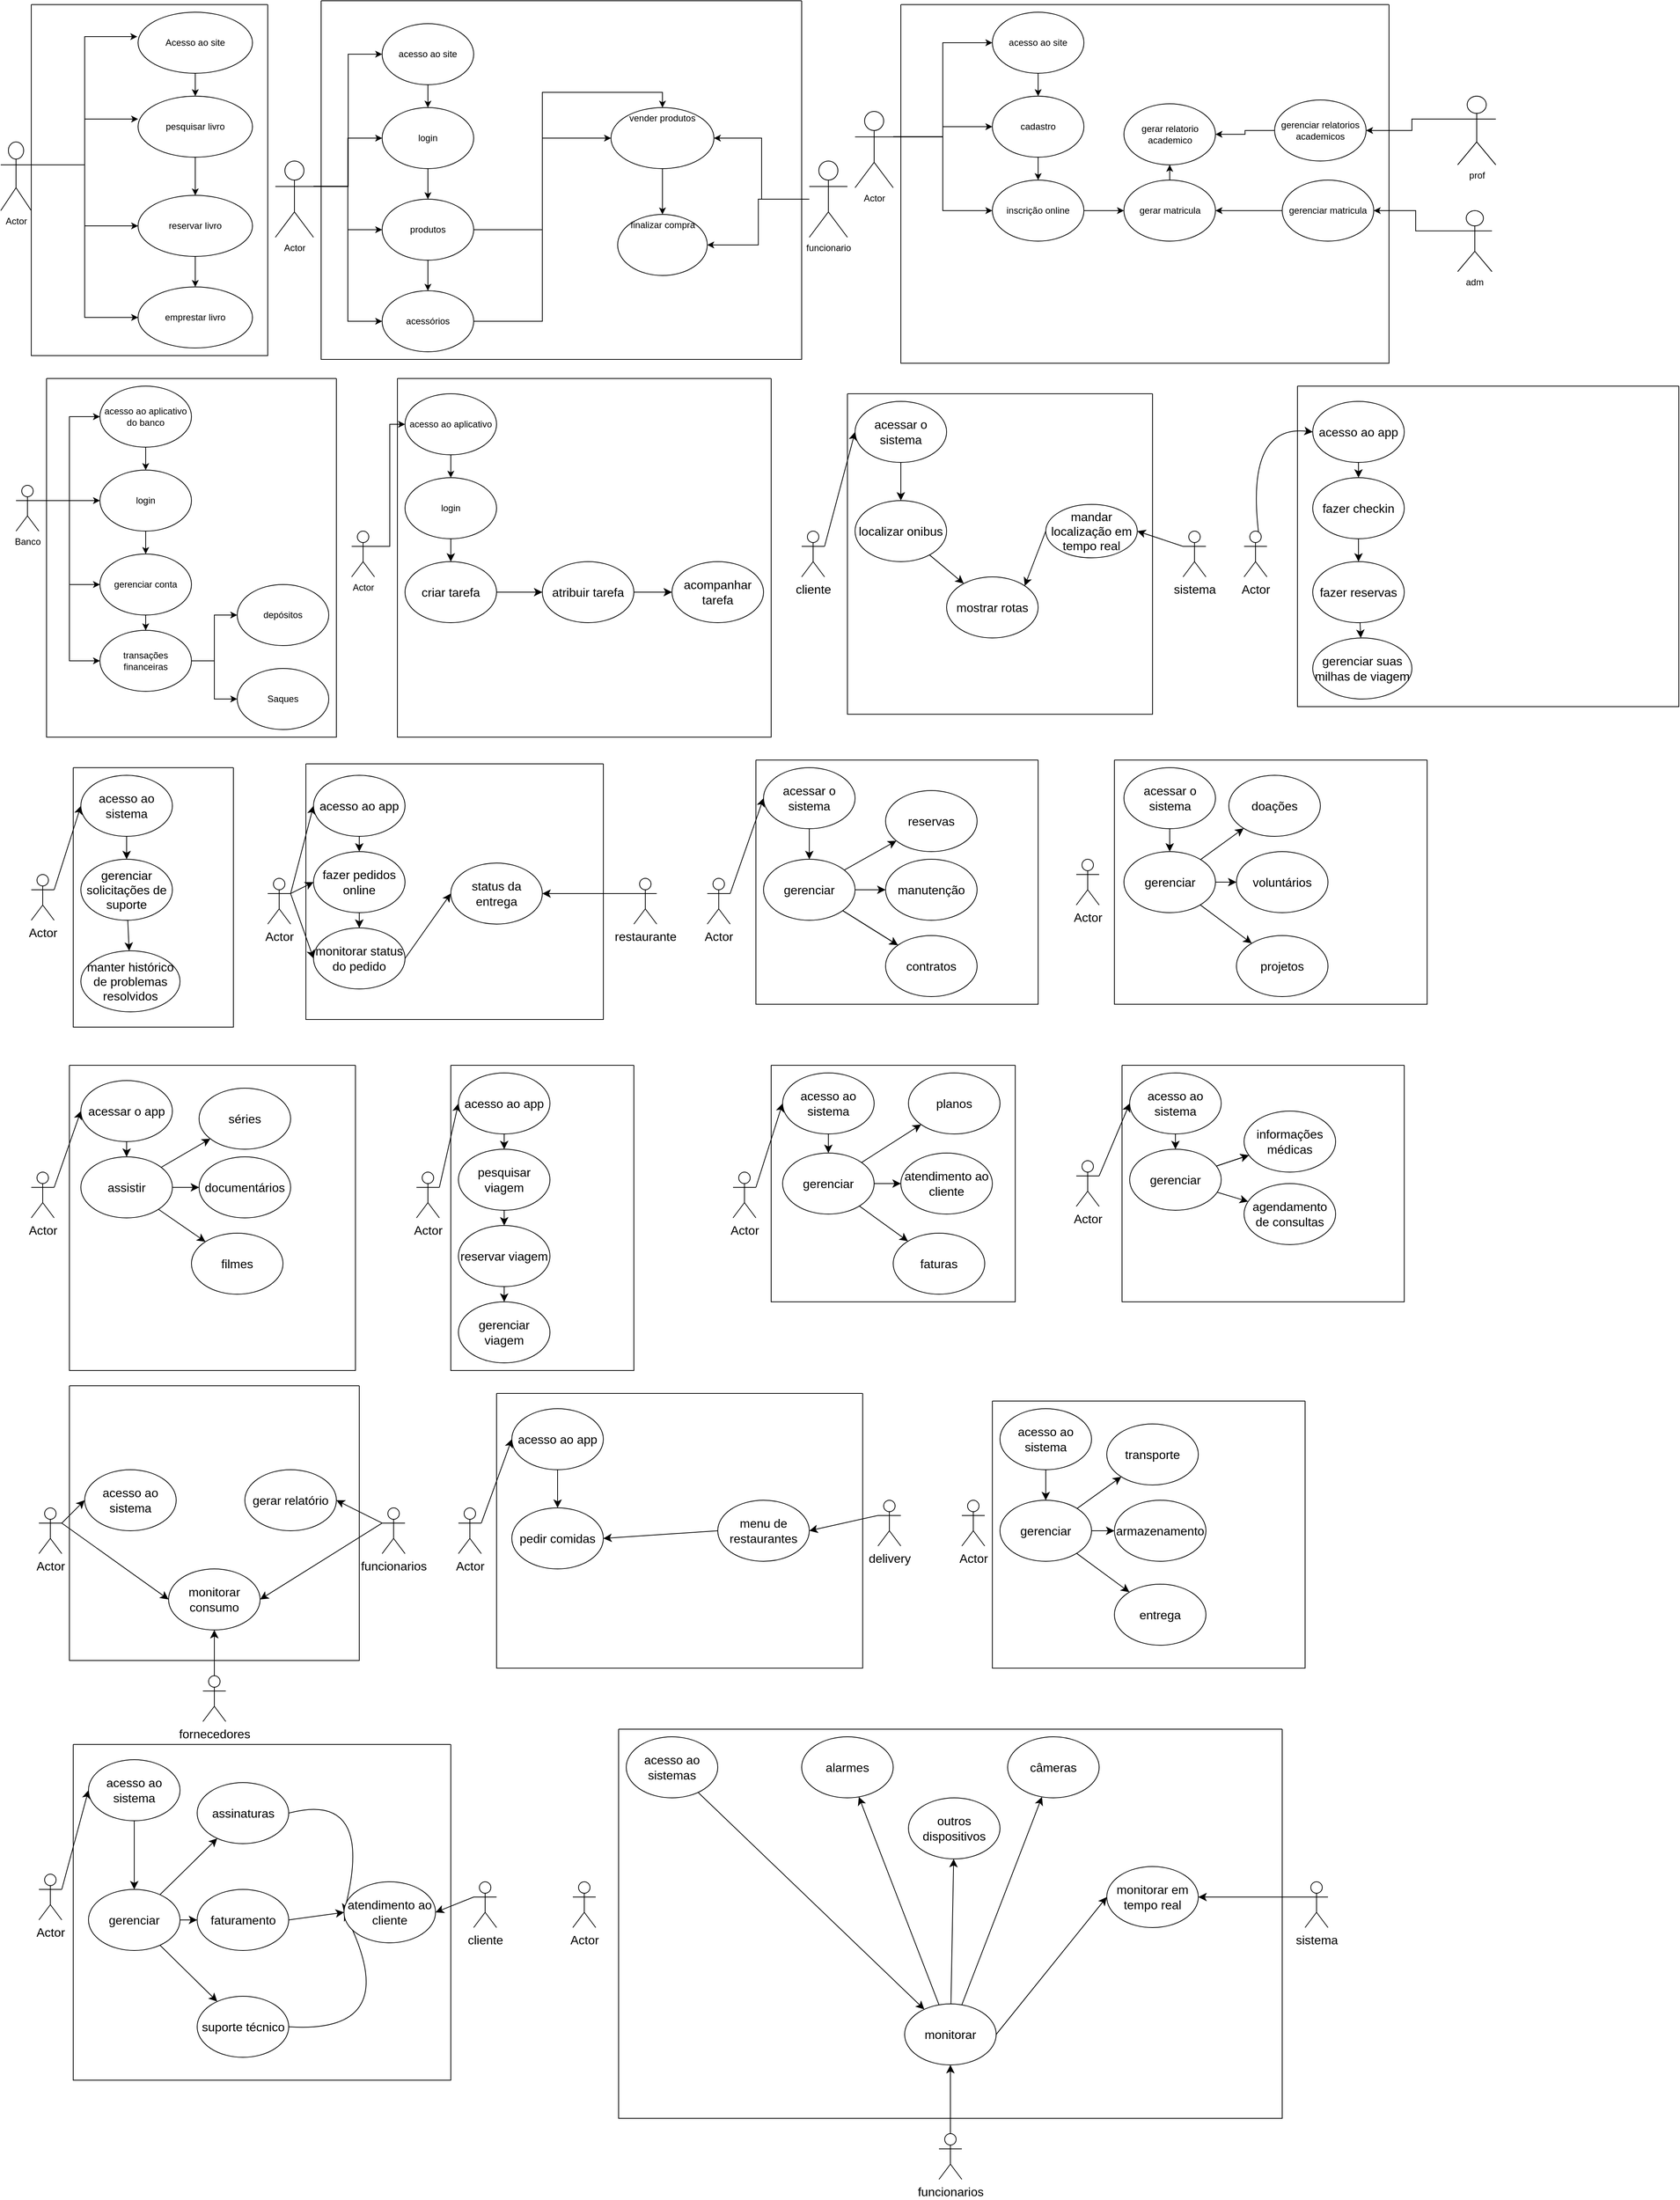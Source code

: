 <mxfile version="21.1.4" type="github">
  <diagram name="Página-1" id="LRbnNVNP2X4PWwNrP-vT">
    <mxGraphModel dx="1393" dy="847" grid="1" gridSize="10" guides="1" tooltips="1" connect="1" arrows="1" fold="1" page="0" pageScale="1" pageWidth="1920" pageHeight="1200" background="none" math="0" shadow="0">
      <root>
        <mxCell id="0" />
        <mxCell id="1" parent="0" />
        <mxCell id="oviOYFt7pR6-ga45V4re-5" style="edgeStyle=orthogonalEdgeStyle;rounded=0;orthogonalLoop=1;jettySize=auto;html=1;exitX=1;exitY=0.333;exitDx=0;exitDy=0;exitPerimeter=0;entryX=0;entryY=0.375;entryDx=0;entryDy=0;entryPerimeter=0;" parent="1" source="oviOYFt7pR6-ga45V4re-1" target="oviOYFt7pR6-ga45V4re-2" edge="1">
          <mxGeometry relative="1" as="geometry" />
        </mxCell>
        <mxCell id="oviOYFt7pR6-ga45V4re-6" style="edgeStyle=orthogonalEdgeStyle;rounded=0;orthogonalLoop=1;jettySize=auto;html=1;exitX=1;exitY=0.333;exitDx=0;exitDy=0;exitPerimeter=0;entryX=0;entryY=0.5;entryDx=0;entryDy=0;" parent="1" source="oviOYFt7pR6-ga45V4re-1" target="oviOYFt7pR6-ga45V4re-3" edge="1">
          <mxGeometry relative="1" as="geometry" />
        </mxCell>
        <mxCell id="oviOYFt7pR6-ga45V4re-7" style="edgeStyle=orthogonalEdgeStyle;rounded=0;orthogonalLoop=1;jettySize=auto;html=1;exitX=1;exitY=0.333;exitDx=0;exitDy=0;exitPerimeter=0;entryX=0;entryY=0.5;entryDx=0;entryDy=0;" parent="1" source="oviOYFt7pR6-ga45V4re-1" target="oviOYFt7pR6-ga45V4re-4" edge="1">
          <mxGeometry relative="1" as="geometry" />
        </mxCell>
        <mxCell id="oviOYFt7pR6-ga45V4re-10" style="edgeStyle=orthogonalEdgeStyle;rounded=0;orthogonalLoop=1;jettySize=auto;html=1;exitX=1;exitY=0.333;exitDx=0;exitDy=0;exitPerimeter=0;entryX=-0.007;entryY=0.4;entryDx=0;entryDy=0;entryPerimeter=0;" parent="1" source="oviOYFt7pR6-ga45V4re-1" target="oviOYFt7pR6-ga45V4re-9" edge="1">
          <mxGeometry relative="1" as="geometry" />
        </mxCell>
        <mxCell id="oviOYFt7pR6-ga45V4re-1" value="Actor" style="shape=umlActor;verticalLabelPosition=bottom;verticalAlign=top;html=1;outlineConnect=0;" parent="1" vertex="1">
          <mxGeometry y="200" width="40" height="90" as="geometry" />
        </mxCell>
        <mxCell id="oviOYFt7pR6-ga45V4re-21" value="" style="edgeStyle=orthogonalEdgeStyle;rounded=0;orthogonalLoop=1;jettySize=auto;html=1;" parent="1" source="oviOYFt7pR6-ga45V4re-2" target="oviOYFt7pR6-ga45V4re-3" edge="1">
          <mxGeometry relative="1" as="geometry" />
        </mxCell>
        <mxCell id="oviOYFt7pR6-ga45V4re-2" value="pesquisar livro" style="ellipse;whiteSpace=wrap;html=1;" parent="1" vertex="1">
          <mxGeometry x="180" y="140" width="150" height="80" as="geometry" />
        </mxCell>
        <mxCell id="oviOYFt7pR6-ga45V4re-22" value="" style="edgeStyle=orthogonalEdgeStyle;rounded=0;orthogonalLoop=1;jettySize=auto;html=1;" parent="1" source="oviOYFt7pR6-ga45V4re-3" target="oviOYFt7pR6-ga45V4re-4" edge="1">
          <mxGeometry relative="1" as="geometry" />
        </mxCell>
        <mxCell id="oviOYFt7pR6-ga45V4re-3" value="reservar livro" style="ellipse;whiteSpace=wrap;html=1;" parent="1" vertex="1">
          <mxGeometry x="180" y="270" width="150" height="80" as="geometry" />
        </mxCell>
        <mxCell id="oviOYFt7pR6-ga45V4re-4" value="emprestar livro" style="ellipse;whiteSpace=wrap;html=1;" parent="1" vertex="1">
          <mxGeometry x="180" y="390" width="150" height="80" as="geometry" />
        </mxCell>
        <mxCell id="oviOYFt7pR6-ga45V4re-20" value="" style="edgeStyle=orthogonalEdgeStyle;rounded=0;orthogonalLoop=1;jettySize=auto;html=1;" parent="1" source="oviOYFt7pR6-ga45V4re-9" target="oviOYFt7pR6-ga45V4re-2" edge="1">
          <mxGeometry relative="1" as="geometry" />
        </mxCell>
        <mxCell id="oviOYFt7pR6-ga45V4re-9" value="Acesso ao site" style="ellipse;whiteSpace=wrap;html=1;" parent="1" vertex="1">
          <mxGeometry x="180" y="30" width="150" height="80" as="geometry" />
        </mxCell>
        <mxCell id="oviOYFt7pR6-ga45V4re-27" style="edgeStyle=orthogonalEdgeStyle;rounded=0;orthogonalLoop=1;jettySize=auto;html=1;entryX=0;entryY=0.5;entryDx=0;entryDy=0;" parent="1" target="oviOYFt7pR6-ga45V4re-13" edge="1">
          <mxGeometry relative="1" as="geometry">
            <mxPoint x="410" y="258" as="sourcePoint" />
          </mxGeometry>
        </mxCell>
        <mxCell id="oviOYFt7pR6-ga45V4re-28" style="edgeStyle=orthogonalEdgeStyle;rounded=0;orthogonalLoop=1;jettySize=auto;html=1;exitX=1;exitY=0.333;exitDx=0;exitDy=0;exitPerimeter=0;entryX=0;entryY=0.5;entryDx=0;entryDy=0;" parent="1" source="oviOYFt7pR6-ga45V4re-11" target="oviOYFt7pR6-ga45V4re-12" edge="1">
          <mxGeometry relative="1" as="geometry" />
        </mxCell>
        <mxCell id="oviOYFt7pR6-ga45V4re-29" style="edgeStyle=orthogonalEdgeStyle;rounded=0;orthogonalLoop=1;jettySize=auto;html=1;exitX=1;exitY=0.333;exitDx=0;exitDy=0;exitPerimeter=0;entryX=0;entryY=0.5;entryDx=0;entryDy=0;" parent="1" source="oviOYFt7pR6-ga45V4re-11" target="oviOYFt7pR6-ga45V4re-16" edge="1">
          <mxGeometry relative="1" as="geometry" />
        </mxCell>
        <mxCell id="oviOYFt7pR6-ga45V4re-30" style="edgeStyle=orthogonalEdgeStyle;rounded=0;orthogonalLoop=1;jettySize=auto;html=1;exitX=1;exitY=0.333;exitDx=0;exitDy=0;exitPerimeter=0;entryX=0;entryY=0.5;entryDx=0;entryDy=0;" parent="1" source="oviOYFt7pR6-ga45V4re-11" target="oviOYFt7pR6-ga45V4re-15" edge="1">
          <mxGeometry relative="1" as="geometry" />
        </mxCell>
        <mxCell id="oviOYFt7pR6-ga45V4re-11" value="Actor" style="shape=umlActor;verticalLabelPosition=bottom;verticalAlign=top;html=1;outlineConnect=0;" parent="1" vertex="1">
          <mxGeometry x="360" y="225" width="50" height="100" as="geometry" />
        </mxCell>
        <mxCell id="oviOYFt7pR6-ga45V4re-36" value="" style="edgeStyle=orthogonalEdgeStyle;rounded=0;orthogonalLoop=1;jettySize=auto;html=1;" parent="1" source="oviOYFt7pR6-ga45V4re-12" target="oviOYFt7pR6-ga45V4re-16" edge="1">
          <mxGeometry relative="1" as="geometry" />
        </mxCell>
        <mxCell id="oviOYFt7pR6-ga45V4re-12" value="login" style="ellipse;whiteSpace=wrap;html=1;" parent="1" vertex="1">
          <mxGeometry x="500" y="155" width="120" height="80" as="geometry" />
        </mxCell>
        <mxCell id="oviOYFt7pR6-ga45V4re-35" value="" style="edgeStyle=orthogonalEdgeStyle;rounded=0;orthogonalLoop=1;jettySize=auto;html=1;" parent="1" source="oviOYFt7pR6-ga45V4re-13" target="oviOYFt7pR6-ga45V4re-12" edge="1">
          <mxGeometry relative="1" as="geometry" />
        </mxCell>
        <mxCell id="oviOYFt7pR6-ga45V4re-13" value="acesso ao site" style="ellipse;whiteSpace=wrap;html=1;" parent="1" vertex="1">
          <mxGeometry x="500" y="45" width="120" height="80" as="geometry" />
        </mxCell>
        <mxCell id="oviOYFt7pR6-ga45V4re-26" value="" style="edgeStyle=orthogonalEdgeStyle;rounded=0;orthogonalLoop=1;jettySize=auto;html=1;" parent="1" source="oviOYFt7pR6-ga45V4re-14" target="oviOYFt7pR6-ga45V4re-25" edge="1">
          <mxGeometry relative="1" as="geometry" />
        </mxCell>
        <mxCell id="oviOYFt7pR6-ga45V4re-34" value="" style="edgeStyle=orthogonalEdgeStyle;rounded=0;orthogonalLoop=1;jettySize=auto;html=1;" parent="1" source="oviOYFt7pR6-ga45V4re-14" target="oviOYFt7pR6-ga45V4re-33" edge="1">
          <mxGeometry relative="1" as="geometry" />
        </mxCell>
        <object label="funcionario" id="oviOYFt7pR6-ga45V4re-14">
          <mxCell style="shape=umlActor;verticalLabelPosition=bottom;verticalAlign=top;html=1;outlineConnect=0;" parent="1" vertex="1">
            <mxGeometry x="1060" y="225" width="50" height="100" as="geometry" />
          </mxCell>
        </object>
        <mxCell id="oviOYFt7pR6-ga45V4re-32" style="edgeStyle=orthogonalEdgeStyle;rounded=0;orthogonalLoop=1;jettySize=auto;html=1;exitX=1;exitY=0.5;exitDx=0;exitDy=0;entryX=0.5;entryY=0;entryDx=0;entryDy=0;" parent="1" source="oviOYFt7pR6-ga45V4re-15" target="oviOYFt7pR6-ga45V4re-25" edge="1">
          <mxGeometry relative="1" as="geometry" />
        </mxCell>
        <mxCell id="oviOYFt7pR6-ga45V4re-15" value="acessórios" style="ellipse;whiteSpace=wrap;html=1;" parent="1" vertex="1">
          <mxGeometry x="500" y="395" width="120" height="80" as="geometry" />
        </mxCell>
        <mxCell id="oviOYFt7pR6-ga45V4re-31" style="edgeStyle=orthogonalEdgeStyle;rounded=0;orthogonalLoop=1;jettySize=auto;html=1;exitX=1;exitY=0.5;exitDx=0;exitDy=0;entryX=0;entryY=0.5;entryDx=0;entryDy=0;" parent="1" source="oviOYFt7pR6-ga45V4re-16" target="oviOYFt7pR6-ga45V4re-25" edge="1">
          <mxGeometry relative="1" as="geometry" />
        </mxCell>
        <mxCell id="oviOYFt7pR6-ga45V4re-37" value="" style="edgeStyle=orthogonalEdgeStyle;rounded=0;orthogonalLoop=1;jettySize=auto;html=1;" parent="1" source="oviOYFt7pR6-ga45V4re-16" target="oviOYFt7pR6-ga45V4re-15" edge="1">
          <mxGeometry relative="1" as="geometry" />
        </mxCell>
        <mxCell id="oviOYFt7pR6-ga45V4re-16" value="produtos" style="ellipse;whiteSpace=wrap;html=1;" parent="1" vertex="1">
          <mxGeometry x="500" y="275" width="120" height="80" as="geometry" />
        </mxCell>
        <mxCell id="oviOYFt7pR6-ga45V4re-38" value="" style="edgeStyle=orthogonalEdgeStyle;rounded=0;orthogonalLoop=1;jettySize=auto;html=1;" parent="1" source="oviOYFt7pR6-ga45V4re-25" target="oviOYFt7pR6-ga45V4re-33" edge="1">
          <mxGeometry relative="1" as="geometry" />
        </mxCell>
        <mxCell id="oviOYFt7pR6-ga45V4re-25" value="vender produtos" style="ellipse;whiteSpace=wrap;html=1;verticalAlign=top;" parent="1" vertex="1">
          <mxGeometry x="800" y="155" width="135" height="80" as="geometry" />
        </mxCell>
        <mxCell id="oviOYFt7pR6-ga45V4re-33" value="finalizar compra" style="ellipse;whiteSpace=wrap;html=1;verticalAlign=top;" parent="1" vertex="1">
          <mxGeometry x="808.75" y="295" width="117.5" height="80" as="geometry" />
        </mxCell>
        <mxCell id="oviOYFt7pR6-ga45V4re-43" value="" style="swimlane;startSize=0;" parent="1" vertex="1">
          <mxGeometry x="420" y="15" width="630" height="470" as="geometry" />
        </mxCell>
        <mxCell id="oviOYFt7pR6-ga45V4re-44" value="" style="swimlane;startSize=0;" parent="1" vertex="1">
          <mxGeometry x="40" y="20" width="310" height="460" as="geometry" />
        </mxCell>
        <mxCell id="oviOYFt7pR6-ga45V4re-45" value="" style="swimlane;startSize=0;" parent="1" vertex="1">
          <mxGeometry x="1180" y="20" width="640" height="470" as="geometry" />
        </mxCell>
        <mxCell id="oviOYFt7pR6-ga45V4re-47" value="" style="edgeStyle=orthogonalEdgeStyle;rounded=0;orthogonalLoop=1;jettySize=auto;html=1;" parent="oviOYFt7pR6-ga45V4re-45" source="oviOYFt7pR6-ga45V4re-40" target="oviOYFt7pR6-ga45V4re-46" edge="1">
          <mxGeometry relative="1" as="geometry" />
        </mxCell>
        <mxCell id="oviOYFt7pR6-ga45V4re-40" value="acesso ao site" style="ellipse;whiteSpace=wrap;html=1;" parent="oviOYFt7pR6-ga45V4re-45" vertex="1">
          <mxGeometry x="120" y="10" width="120" height="80" as="geometry" />
        </mxCell>
        <mxCell id="oviOYFt7pR6-ga45V4re-49" value="" style="edgeStyle=orthogonalEdgeStyle;rounded=0;orthogonalLoop=1;jettySize=auto;html=1;" parent="oviOYFt7pR6-ga45V4re-45" source="oviOYFt7pR6-ga45V4re-46" target="oviOYFt7pR6-ga45V4re-48" edge="1">
          <mxGeometry relative="1" as="geometry" />
        </mxCell>
        <mxCell id="oviOYFt7pR6-ga45V4re-46" value="cadastro" style="ellipse;whiteSpace=wrap;html=1;" parent="oviOYFt7pR6-ga45V4re-45" vertex="1">
          <mxGeometry x="120" y="120" width="120" height="80" as="geometry" />
        </mxCell>
        <mxCell id="oviOYFt7pR6-ga45V4re-55" value="" style="edgeStyle=orthogonalEdgeStyle;rounded=0;orthogonalLoop=1;jettySize=auto;html=1;" parent="oviOYFt7pR6-ga45V4re-45" source="oviOYFt7pR6-ga45V4re-48" target="oviOYFt7pR6-ga45V4re-54" edge="1">
          <mxGeometry relative="1" as="geometry" />
        </mxCell>
        <mxCell id="oviOYFt7pR6-ga45V4re-48" value="inscrição online" style="ellipse;whiteSpace=wrap;html=1;" parent="oviOYFt7pR6-ga45V4re-45" vertex="1">
          <mxGeometry x="120" y="230" width="120" height="80" as="geometry" />
        </mxCell>
        <mxCell id="oviOYFt7pR6-ga45V4re-64" style="edgeStyle=orthogonalEdgeStyle;rounded=0;orthogonalLoop=1;jettySize=auto;html=1;exitX=0;exitY=0.333;exitDx=0;exitDy=0;exitPerimeter=0;entryX=1;entryY=0.5;entryDx=0;entryDy=0;" parent="oviOYFt7pR6-ga45V4re-45" source="oviOYFt7pR6-ga45V4re-53" target="oviOYFt7pR6-ga45V4re-63" edge="1">
          <mxGeometry relative="1" as="geometry" />
        </mxCell>
        <mxCell id="oviOYFt7pR6-ga45V4re-53" value="adm" style="shape=umlActor;verticalLabelPosition=bottom;verticalAlign=top;outlineConnect=0;align=center;" parent="oviOYFt7pR6-ga45V4re-45" vertex="1">
          <mxGeometry x="730" y="270" width="45" height="80" as="geometry" />
        </mxCell>
        <mxCell id="oviOYFt7pR6-ga45V4re-61" value="" style="edgeStyle=orthogonalEdgeStyle;rounded=0;orthogonalLoop=1;jettySize=auto;html=1;" parent="oviOYFt7pR6-ga45V4re-45" source="oviOYFt7pR6-ga45V4re-54" target="oviOYFt7pR6-ga45V4re-60" edge="1">
          <mxGeometry relative="1" as="geometry" />
        </mxCell>
        <mxCell id="oviOYFt7pR6-ga45V4re-54" value="gerar matricula" style="ellipse;whiteSpace=wrap;html=1;align=center;" parent="oviOYFt7pR6-ga45V4re-45" vertex="1">
          <mxGeometry x="292.5" y="230" width="120" height="80" as="geometry" />
        </mxCell>
        <mxCell id="oviOYFt7pR6-ga45V4re-58" style="edgeStyle=orthogonalEdgeStyle;rounded=0;orthogonalLoop=1;jettySize=auto;html=1;exitX=0;exitY=0.333;exitDx=0;exitDy=0;exitPerimeter=0;entryX=1;entryY=0.5;entryDx=0;entryDy=0;" parent="oviOYFt7pR6-ga45V4re-45" source="oviOYFt7pR6-ga45V4re-56" target="oviOYFt7pR6-ga45V4re-57" edge="1">
          <mxGeometry relative="1" as="geometry" />
        </mxCell>
        <mxCell id="oviOYFt7pR6-ga45V4re-56" value="prof" style="shape=umlActor;verticalLabelPosition=bottom;verticalAlign=top;html=1;outlineConnect=0;" parent="oviOYFt7pR6-ga45V4re-45" vertex="1">
          <mxGeometry x="730" y="120" width="50" height="90" as="geometry" />
        </mxCell>
        <mxCell id="oviOYFt7pR6-ga45V4re-62" style="edgeStyle=orthogonalEdgeStyle;rounded=0;orthogonalLoop=1;jettySize=auto;html=1;exitX=0;exitY=0.5;exitDx=0;exitDy=0;entryX=1;entryY=0.5;entryDx=0;entryDy=0;" parent="oviOYFt7pR6-ga45V4re-45" source="oviOYFt7pR6-ga45V4re-57" target="oviOYFt7pR6-ga45V4re-60" edge="1">
          <mxGeometry relative="1" as="geometry" />
        </mxCell>
        <mxCell id="oviOYFt7pR6-ga45V4re-57" value="gerenciar relatorios academicos" style="ellipse;whiteSpace=wrap;html=1;" parent="oviOYFt7pR6-ga45V4re-45" vertex="1">
          <mxGeometry x="490" y="125" width="120" height="80" as="geometry" />
        </mxCell>
        <mxCell id="oviOYFt7pR6-ga45V4re-60" value="gerar relatorio academico" style="ellipse;whiteSpace=wrap;html=1;align=center;" parent="oviOYFt7pR6-ga45V4re-45" vertex="1">
          <mxGeometry x="292.5" y="130" width="120" height="80" as="geometry" />
        </mxCell>
        <mxCell id="oviOYFt7pR6-ga45V4re-65" style="edgeStyle=orthogonalEdgeStyle;rounded=0;orthogonalLoop=1;jettySize=auto;html=1;exitX=0;exitY=0.5;exitDx=0;exitDy=0;entryX=1;entryY=0.5;entryDx=0;entryDy=0;" parent="oviOYFt7pR6-ga45V4re-45" source="oviOYFt7pR6-ga45V4re-63" target="oviOYFt7pR6-ga45V4re-54" edge="1">
          <mxGeometry relative="1" as="geometry" />
        </mxCell>
        <mxCell id="oviOYFt7pR6-ga45V4re-63" value="gerenciar matricula" style="ellipse;whiteSpace=wrap;html=1;" parent="oviOYFt7pR6-ga45V4re-45" vertex="1">
          <mxGeometry x="500" y="230" width="120" height="80" as="geometry" />
        </mxCell>
        <mxCell id="oviOYFt7pR6-ga45V4re-82" style="edgeStyle=orthogonalEdgeStyle;rounded=0;orthogonalLoop=1;jettySize=auto;html=1;exitX=1;exitY=0.333;exitDx=0;exitDy=0;exitPerimeter=0;entryX=0;entryY=0.5;entryDx=0;entryDy=0;" parent="1" source="oviOYFt7pR6-ga45V4re-66" target="oviOYFt7pR6-ga45V4re-68" edge="1">
          <mxGeometry relative="1" as="geometry" />
        </mxCell>
        <mxCell id="oviOYFt7pR6-ga45V4re-83" style="edgeStyle=orthogonalEdgeStyle;rounded=0;orthogonalLoop=1;jettySize=auto;html=1;exitX=1;exitY=0.333;exitDx=0;exitDy=0;exitPerimeter=0;entryX=0;entryY=0.5;entryDx=0;entryDy=0;" parent="1" source="oviOYFt7pR6-ga45V4re-66" target="oviOYFt7pR6-ga45V4re-69" edge="1">
          <mxGeometry relative="1" as="geometry" />
        </mxCell>
        <mxCell id="oviOYFt7pR6-ga45V4re-84" style="edgeStyle=orthogonalEdgeStyle;rounded=0;orthogonalLoop=1;jettySize=auto;html=1;exitX=1;exitY=0.333;exitDx=0;exitDy=0;exitPerimeter=0;entryX=0;entryY=0.5;entryDx=0;entryDy=0;" parent="1" source="oviOYFt7pR6-ga45V4re-66" target="oviOYFt7pR6-ga45V4re-71" edge="1">
          <mxGeometry relative="1" as="geometry" />
        </mxCell>
        <mxCell id="oviOYFt7pR6-ga45V4re-85" style="edgeStyle=orthogonalEdgeStyle;rounded=0;orthogonalLoop=1;jettySize=auto;html=1;exitX=1;exitY=0.333;exitDx=0;exitDy=0;exitPerimeter=0;entryX=0;entryY=0.5;entryDx=0;entryDy=0;" parent="1" source="oviOYFt7pR6-ga45V4re-66" target="oviOYFt7pR6-ga45V4re-73" edge="1">
          <mxGeometry relative="1" as="geometry" />
        </mxCell>
        <mxCell id="oviOYFt7pR6-ga45V4re-66" value="Banco" style="shape=umlActor;verticalLabelPosition=bottom;verticalAlign=top;html=1;outlineConnect=0;" parent="1" vertex="1">
          <mxGeometry x="20" y="650" width="30" height="60" as="geometry" />
        </mxCell>
        <mxCell id="oviOYFt7pR6-ga45V4re-67" value="" style="swimlane;startSize=0;" parent="1" vertex="1">
          <mxGeometry x="60" y="510" width="380" height="470" as="geometry" />
        </mxCell>
        <mxCell id="oviOYFt7pR6-ga45V4re-70" value="" style="edgeStyle=orthogonalEdgeStyle;rounded=0;orthogonalLoop=1;jettySize=auto;html=1;" parent="oviOYFt7pR6-ga45V4re-67" source="oviOYFt7pR6-ga45V4re-68" target="oviOYFt7pR6-ga45V4re-69" edge="1">
          <mxGeometry relative="1" as="geometry" />
        </mxCell>
        <mxCell id="oviOYFt7pR6-ga45V4re-68" value="acesso ao aplicativo do banco" style="ellipse;whiteSpace=wrap;html=1;" parent="oviOYFt7pR6-ga45V4re-67" vertex="1">
          <mxGeometry x="70" y="10" width="120" height="80" as="geometry" />
        </mxCell>
        <mxCell id="oviOYFt7pR6-ga45V4re-72" value="" style="edgeStyle=orthogonalEdgeStyle;rounded=0;orthogonalLoop=1;jettySize=auto;html=1;" parent="oviOYFt7pR6-ga45V4re-67" source="oviOYFt7pR6-ga45V4re-69" target="oviOYFt7pR6-ga45V4re-71" edge="1">
          <mxGeometry relative="1" as="geometry" />
        </mxCell>
        <mxCell id="oviOYFt7pR6-ga45V4re-69" value="login" style="ellipse;whiteSpace=wrap;html=1;" parent="oviOYFt7pR6-ga45V4re-67" vertex="1">
          <mxGeometry x="70" y="120" width="120" height="80" as="geometry" />
        </mxCell>
        <mxCell id="oviOYFt7pR6-ga45V4re-74" value="" style="edgeStyle=orthogonalEdgeStyle;rounded=0;orthogonalLoop=1;jettySize=auto;html=1;" parent="oviOYFt7pR6-ga45V4re-67" source="oviOYFt7pR6-ga45V4re-71" target="oviOYFt7pR6-ga45V4re-73" edge="1">
          <mxGeometry relative="1" as="geometry" />
        </mxCell>
        <mxCell id="oviOYFt7pR6-ga45V4re-71" value="gerenciar conta" style="ellipse;whiteSpace=wrap;html=1;" parent="oviOYFt7pR6-ga45V4re-67" vertex="1">
          <mxGeometry x="70" y="230" width="120" height="80" as="geometry" />
        </mxCell>
        <mxCell id="oviOYFt7pR6-ga45V4re-81" value="" style="edgeStyle=orthogonalEdgeStyle;rounded=0;orthogonalLoop=1;jettySize=auto;html=1;" parent="oviOYFt7pR6-ga45V4re-67" source="oviOYFt7pR6-ga45V4re-73" target="oviOYFt7pR6-ga45V4re-80" edge="1">
          <mxGeometry relative="1" as="geometry" />
        </mxCell>
        <mxCell id="oviOYFt7pR6-ga45V4re-73" value="transações financeiras" style="ellipse;whiteSpace=wrap;html=1;" parent="oviOYFt7pR6-ga45V4re-67" vertex="1">
          <mxGeometry x="70" y="330" width="120" height="80" as="geometry" />
        </mxCell>
        <mxCell id="oviOYFt7pR6-ga45V4re-78" value="depósitos" style="ellipse;whiteSpace=wrap;html=1;" parent="oviOYFt7pR6-ga45V4re-67" vertex="1">
          <mxGeometry x="250" y="270" width="120" height="80" as="geometry" />
        </mxCell>
        <mxCell id="oviOYFt7pR6-ga45V4re-79" value="" style="edgeStyle=orthogonalEdgeStyle;rounded=0;orthogonalLoop=1;jettySize=auto;html=1;" parent="oviOYFt7pR6-ga45V4re-67" source="oviOYFt7pR6-ga45V4re-73" target="oviOYFt7pR6-ga45V4re-78" edge="1">
          <mxGeometry relative="1" as="geometry" />
        </mxCell>
        <mxCell id="oviOYFt7pR6-ga45V4re-80" value="Saques" style="ellipse;whiteSpace=wrap;html=1;" parent="oviOYFt7pR6-ga45V4re-67" vertex="1">
          <mxGeometry x="250" y="380" width="120" height="80" as="geometry" />
        </mxCell>
        <mxCell id="oviOYFt7pR6-ga45V4re-39" value="Actor" style="shape=umlActor;verticalLabelPosition=bottom;verticalAlign=top;html=1;outlineConnect=0;" parent="1" vertex="1">
          <mxGeometry x="1120" y="160" width="50" height="100" as="geometry" />
        </mxCell>
        <mxCell id="oviOYFt7pR6-ga45V4re-50" style="edgeStyle=orthogonalEdgeStyle;rounded=0;orthogonalLoop=1;jettySize=auto;html=1;exitX=1;exitY=0.333;exitDx=0;exitDy=0;exitPerimeter=0;entryX=0;entryY=0.5;entryDx=0;entryDy=0;" parent="1" source="oviOYFt7pR6-ga45V4re-39" target="oviOYFt7pR6-ga45V4re-40" edge="1">
          <mxGeometry relative="1" as="geometry" />
        </mxCell>
        <mxCell id="oviOYFt7pR6-ga45V4re-51" style="edgeStyle=orthogonalEdgeStyle;rounded=0;orthogonalLoop=1;jettySize=auto;html=1;exitX=1;exitY=0.333;exitDx=0;exitDy=0;exitPerimeter=0;entryX=0;entryY=0.5;entryDx=0;entryDy=0;" parent="1" source="oviOYFt7pR6-ga45V4re-39" target="oviOYFt7pR6-ga45V4re-46" edge="1">
          <mxGeometry relative="1" as="geometry" />
        </mxCell>
        <mxCell id="oviOYFt7pR6-ga45V4re-52" style="edgeStyle=orthogonalEdgeStyle;rounded=0;orthogonalLoop=1;jettySize=auto;html=1;exitX=1;exitY=0.333;exitDx=0;exitDy=0;exitPerimeter=0;entryX=0;entryY=0.5;entryDx=0;entryDy=0;" parent="1" source="oviOYFt7pR6-ga45V4re-39" target="oviOYFt7pR6-ga45V4re-48" edge="1">
          <mxGeometry relative="1" as="geometry" />
        </mxCell>
        <mxCell id="JlkL9IGdBqdj9I0cIEox-1" style="edgeStyle=orthogonalEdgeStyle;rounded=0;orthogonalLoop=1;jettySize=auto;html=1;exitX=1;exitY=0.333;exitDx=0;exitDy=0;exitPerimeter=0;entryX=0;entryY=0.5;entryDx=0;entryDy=0;" parent="1" source="oviOYFt7pR6-ga45V4re-87" target="oviOYFt7pR6-ga45V4re-90" edge="1">
          <mxGeometry relative="1" as="geometry" />
        </mxCell>
        <mxCell id="oviOYFt7pR6-ga45V4re-87" value="Actor" style="shape=umlActor;verticalLabelPosition=bottom;verticalAlign=top;html=1;outlineConnect=0;" parent="1" vertex="1">
          <mxGeometry x="460" y="710" width="30" height="60" as="geometry" />
        </mxCell>
        <mxCell id="oviOYFt7pR6-ga45V4re-88" value="" style="swimlane;startSize=0;" parent="1" vertex="1">
          <mxGeometry x="520" y="510" width="490" height="470" as="geometry" />
        </mxCell>
        <mxCell id="JlkL9IGdBqdj9I0cIEox-2" value="" style="edgeStyle=orthogonalEdgeStyle;rounded=0;orthogonalLoop=1;jettySize=auto;html=1;" parent="oviOYFt7pR6-ga45V4re-88" source="oviOYFt7pR6-ga45V4re-90" target="oviOYFt7pR6-ga45V4re-89" edge="1">
          <mxGeometry relative="1" as="geometry" />
        </mxCell>
        <mxCell id="oviOYFt7pR6-ga45V4re-90" value="acesso ao aplicativo" style="ellipse;whiteSpace=wrap;html=1;" parent="oviOYFt7pR6-ga45V4re-88" vertex="1">
          <mxGeometry x="10" y="20" width="120" height="80" as="geometry" />
        </mxCell>
        <mxCell id="dRWtWInUFrxZpv6eShJe-2" value="" style="edgeStyle=none;curved=1;rounded=0;orthogonalLoop=1;jettySize=auto;html=1;fontSize=12;startSize=8;endSize=8;" edge="1" parent="oviOYFt7pR6-ga45V4re-88" source="oviOYFt7pR6-ga45V4re-89" target="dRWtWInUFrxZpv6eShJe-1">
          <mxGeometry relative="1" as="geometry" />
        </mxCell>
        <mxCell id="oviOYFt7pR6-ga45V4re-89" value="login" style="ellipse;whiteSpace=wrap;html=1;" parent="oviOYFt7pR6-ga45V4re-88" vertex="1">
          <mxGeometry x="10" y="130" width="120" height="80" as="geometry" />
        </mxCell>
        <mxCell id="dRWtWInUFrxZpv6eShJe-4" value="" style="edgeStyle=none;curved=1;rounded=0;orthogonalLoop=1;jettySize=auto;html=1;fontSize=12;startSize=8;endSize=8;" edge="1" parent="oviOYFt7pR6-ga45V4re-88" source="dRWtWInUFrxZpv6eShJe-1" target="dRWtWInUFrxZpv6eShJe-3">
          <mxGeometry relative="1" as="geometry" />
        </mxCell>
        <mxCell id="dRWtWInUFrxZpv6eShJe-1" value="criar tarefa" style="ellipse;whiteSpace=wrap;html=1;fontSize=16;" vertex="1" parent="oviOYFt7pR6-ga45V4re-88">
          <mxGeometry x="10" y="240" width="120" height="80" as="geometry" />
        </mxCell>
        <mxCell id="dRWtWInUFrxZpv6eShJe-6" value="" style="edgeStyle=none;curved=1;rounded=0;orthogonalLoop=1;jettySize=auto;html=1;fontSize=12;startSize=8;endSize=8;" edge="1" parent="oviOYFt7pR6-ga45V4re-88" source="dRWtWInUFrxZpv6eShJe-3" target="dRWtWInUFrxZpv6eShJe-5">
          <mxGeometry relative="1" as="geometry" />
        </mxCell>
        <mxCell id="dRWtWInUFrxZpv6eShJe-3" value="atribuir tarefa" style="ellipse;whiteSpace=wrap;html=1;fontSize=16;" vertex="1" parent="oviOYFt7pR6-ga45V4re-88">
          <mxGeometry x="190" y="240" width="120" height="80" as="geometry" />
        </mxCell>
        <mxCell id="dRWtWInUFrxZpv6eShJe-5" value="acompanhar tarefa" style="ellipse;whiteSpace=wrap;html=1;fontSize=16;" vertex="1" parent="oviOYFt7pR6-ga45V4re-88">
          <mxGeometry x="360" y="240" width="120" height="80" as="geometry" />
        </mxCell>
        <mxCell id="dRWtWInUFrxZpv6eShJe-7" value="" style="swimlane;startSize=0;fontSize=16;" vertex="1" parent="1">
          <mxGeometry x="1110" y="530" width="400" height="420" as="geometry" />
        </mxCell>
        <mxCell id="dRWtWInUFrxZpv6eShJe-12" value="" style="edgeStyle=none;curved=1;rounded=0;orthogonalLoop=1;jettySize=auto;html=1;fontSize=12;startSize=8;endSize=8;" edge="1" parent="dRWtWInUFrxZpv6eShJe-7" source="dRWtWInUFrxZpv6eShJe-9" target="dRWtWInUFrxZpv6eShJe-11">
          <mxGeometry relative="1" as="geometry" />
        </mxCell>
        <mxCell id="dRWtWInUFrxZpv6eShJe-9" value="acessar o sistema" style="ellipse;whiteSpace=wrap;html=1;fontSize=16;" vertex="1" parent="dRWtWInUFrxZpv6eShJe-7">
          <mxGeometry x="10" y="10" width="120" height="80" as="geometry" />
        </mxCell>
        <mxCell id="dRWtWInUFrxZpv6eShJe-18" value="" style="edgeStyle=none;curved=1;rounded=0;orthogonalLoop=1;jettySize=auto;html=1;fontSize=12;startSize=8;endSize=8;" edge="1" parent="dRWtWInUFrxZpv6eShJe-7" source="dRWtWInUFrxZpv6eShJe-11" target="dRWtWInUFrxZpv6eShJe-17">
          <mxGeometry relative="1" as="geometry" />
        </mxCell>
        <mxCell id="dRWtWInUFrxZpv6eShJe-11" value="localizar onibus" style="ellipse;whiteSpace=wrap;html=1;fontSize=16;" vertex="1" parent="dRWtWInUFrxZpv6eShJe-7">
          <mxGeometry x="10" y="140" width="120" height="80" as="geometry" />
        </mxCell>
        <mxCell id="dRWtWInUFrxZpv6eShJe-19" style="edgeStyle=none;curved=1;rounded=0;orthogonalLoop=1;jettySize=auto;html=1;exitX=0;exitY=0.5;exitDx=0;exitDy=0;entryX=1;entryY=0;entryDx=0;entryDy=0;fontSize=12;startSize=8;endSize=8;" edge="1" parent="dRWtWInUFrxZpv6eShJe-7" source="dRWtWInUFrxZpv6eShJe-14" target="dRWtWInUFrxZpv6eShJe-17">
          <mxGeometry relative="1" as="geometry" />
        </mxCell>
        <mxCell id="dRWtWInUFrxZpv6eShJe-14" value="mandar localização em tempo real" style="ellipse;whiteSpace=wrap;html=1;fontSize=16;" vertex="1" parent="dRWtWInUFrxZpv6eShJe-7">
          <mxGeometry x="260" y="145" width="120" height="70" as="geometry" />
        </mxCell>
        <mxCell id="dRWtWInUFrxZpv6eShJe-17" value="mostrar rotas" style="ellipse;whiteSpace=wrap;html=1;fontSize=16;" vertex="1" parent="dRWtWInUFrxZpv6eShJe-7">
          <mxGeometry x="130" y="240" width="120" height="80" as="geometry" />
        </mxCell>
        <mxCell id="dRWtWInUFrxZpv6eShJe-10" style="edgeStyle=none;curved=1;rounded=0;orthogonalLoop=1;jettySize=auto;html=1;exitX=1;exitY=0.333;exitDx=0;exitDy=0;exitPerimeter=0;entryX=0;entryY=0.5;entryDx=0;entryDy=0;fontSize=12;startSize=8;endSize=8;" edge="1" parent="1" source="dRWtWInUFrxZpv6eShJe-8" target="dRWtWInUFrxZpv6eShJe-9">
          <mxGeometry relative="1" as="geometry" />
        </mxCell>
        <mxCell id="dRWtWInUFrxZpv6eShJe-8" value="cliente" style="shape=umlActor;verticalLabelPosition=bottom;verticalAlign=top;html=1;outlineConnect=0;fontSize=16;" vertex="1" parent="1">
          <mxGeometry x="1050" y="710" width="30" height="60" as="geometry" />
        </mxCell>
        <mxCell id="dRWtWInUFrxZpv6eShJe-15" style="edgeStyle=none;curved=1;rounded=0;orthogonalLoop=1;jettySize=auto;html=1;exitX=0;exitY=0.333;exitDx=0;exitDy=0;exitPerimeter=0;entryX=1;entryY=0.5;entryDx=0;entryDy=0;fontSize=12;startSize=8;endSize=8;" edge="1" parent="1" source="dRWtWInUFrxZpv6eShJe-13" target="dRWtWInUFrxZpv6eShJe-14">
          <mxGeometry relative="1" as="geometry" />
        </mxCell>
        <mxCell id="dRWtWInUFrxZpv6eShJe-13" value="sistema&lt;br&gt;" style="shape=umlActor;verticalLabelPosition=bottom;verticalAlign=top;html=1;outlineConnect=0;fontSize=16;" vertex="1" parent="1">
          <mxGeometry x="1550" y="710" width="30" height="60" as="geometry" />
        </mxCell>
        <mxCell id="dRWtWInUFrxZpv6eShJe-20" value="" style="swimlane;startSize=0;fontSize=16;" vertex="1" parent="1">
          <mxGeometry x="1700" y="520" width="500" height="420" as="geometry" />
        </mxCell>
        <mxCell id="dRWtWInUFrxZpv6eShJe-25" value="" style="edgeStyle=none;curved=1;rounded=0;orthogonalLoop=1;jettySize=auto;html=1;fontSize=12;startSize=8;endSize=8;" edge="1" parent="dRWtWInUFrxZpv6eShJe-20" source="dRWtWInUFrxZpv6eShJe-22" target="dRWtWInUFrxZpv6eShJe-24">
          <mxGeometry relative="1" as="geometry" />
        </mxCell>
        <mxCell id="dRWtWInUFrxZpv6eShJe-22" value="acesso ao app" style="ellipse;whiteSpace=wrap;html=1;fontSize=16;" vertex="1" parent="dRWtWInUFrxZpv6eShJe-20">
          <mxGeometry x="20" y="20" width="120" height="80" as="geometry" />
        </mxCell>
        <mxCell id="dRWtWInUFrxZpv6eShJe-27" value="" style="edgeStyle=none;curved=1;rounded=0;orthogonalLoop=1;jettySize=auto;html=1;fontSize=12;startSize=8;endSize=8;" edge="1" parent="dRWtWInUFrxZpv6eShJe-20" source="dRWtWInUFrxZpv6eShJe-24" target="dRWtWInUFrxZpv6eShJe-26">
          <mxGeometry relative="1" as="geometry" />
        </mxCell>
        <mxCell id="dRWtWInUFrxZpv6eShJe-24" value="fazer checkin" style="ellipse;whiteSpace=wrap;html=1;fontSize=16;" vertex="1" parent="dRWtWInUFrxZpv6eShJe-20">
          <mxGeometry x="20" y="120" width="120" height="80" as="geometry" />
        </mxCell>
        <mxCell id="dRWtWInUFrxZpv6eShJe-29" value="" style="edgeStyle=none;curved=1;rounded=0;orthogonalLoop=1;jettySize=auto;html=1;fontSize=12;startSize=8;endSize=8;" edge="1" parent="dRWtWInUFrxZpv6eShJe-20" source="dRWtWInUFrxZpv6eShJe-26" target="dRWtWInUFrxZpv6eShJe-28">
          <mxGeometry relative="1" as="geometry" />
        </mxCell>
        <mxCell id="dRWtWInUFrxZpv6eShJe-26" value="fazer reservas" style="ellipse;whiteSpace=wrap;html=1;fontSize=16;" vertex="1" parent="dRWtWInUFrxZpv6eShJe-20">
          <mxGeometry x="20" y="230" width="120" height="80" as="geometry" />
        </mxCell>
        <mxCell id="dRWtWInUFrxZpv6eShJe-28" value="gerenciar suas milhas de viagem" style="ellipse;whiteSpace=wrap;html=1;fontSize=16;" vertex="1" parent="dRWtWInUFrxZpv6eShJe-20">
          <mxGeometry x="20" y="330" width="130" height="80" as="geometry" />
        </mxCell>
        <mxCell id="dRWtWInUFrxZpv6eShJe-23" style="edgeStyle=none;curved=1;rounded=0;orthogonalLoop=1;jettySize=auto;html=1;exitX=1;exitY=0.333;exitDx=0;exitDy=0;exitPerimeter=0;entryX=0;entryY=0.5;entryDx=0;entryDy=0;fontSize=12;startSize=8;endSize=8;" edge="1" parent="1" target="dRWtWInUFrxZpv6eShJe-22">
          <mxGeometry relative="1" as="geometry">
            <mxPoint x="1650" y="720" as="sourcePoint" />
            <Array as="points">
              <mxPoint x="1630" y="570" />
            </Array>
          </mxGeometry>
        </mxCell>
        <mxCell id="dRWtWInUFrxZpv6eShJe-21" value="Actor" style="shape=umlActor;verticalLabelPosition=bottom;verticalAlign=top;html=1;outlineConnect=0;fontSize=16;" vertex="1" parent="1">
          <mxGeometry x="1630" y="710" width="30" height="60" as="geometry" />
        </mxCell>
        <mxCell id="dRWtWInUFrxZpv6eShJe-37" style="edgeStyle=none;curved=1;rounded=0;orthogonalLoop=1;jettySize=auto;html=1;exitX=1;exitY=0.333;exitDx=0;exitDy=0;exitPerimeter=0;entryX=0.048;entryY=0.147;entryDx=0;entryDy=0;entryPerimeter=0;fontSize=12;startSize=8;endSize=8;" edge="1" parent="1" source="dRWtWInUFrxZpv6eShJe-30" target="dRWtWInUFrxZpv6eShJe-31">
          <mxGeometry relative="1" as="geometry" />
        </mxCell>
        <mxCell id="dRWtWInUFrxZpv6eShJe-30" value="Actor" style="shape=umlActor;verticalLabelPosition=bottom;verticalAlign=top;html=1;outlineConnect=0;fontSize=16;" vertex="1" parent="1">
          <mxGeometry x="40" y="1160" width="30" height="60" as="geometry" />
        </mxCell>
        <mxCell id="dRWtWInUFrxZpv6eShJe-31" value="" style="swimlane;startSize=0;fontSize=16;" vertex="1" parent="1">
          <mxGeometry x="95" y="1020" width="210" height="340" as="geometry" />
        </mxCell>
        <mxCell id="dRWtWInUFrxZpv6eShJe-34" value="" style="edgeStyle=none;curved=1;rounded=0;orthogonalLoop=1;jettySize=auto;html=1;fontSize=12;startSize=8;endSize=8;" edge="1" parent="dRWtWInUFrxZpv6eShJe-31" source="dRWtWInUFrxZpv6eShJe-32" target="dRWtWInUFrxZpv6eShJe-33">
          <mxGeometry relative="1" as="geometry" />
        </mxCell>
        <mxCell id="dRWtWInUFrxZpv6eShJe-32" value="acesso ao sistema" style="ellipse;whiteSpace=wrap;html=1;fontSize=16;" vertex="1" parent="dRWtWInUFrxZpv6eShJe-31">
          <mxGeometry x="10" y="10" width="120" height="80" as="geometry" />
        </mxCell>
        <mxCell id="dRWtWInUFrxZpv6eShJe-36" value="" style="edgeStyle=none;curved=1;rounded=0;orthogonalLoop=1;jettySize=auto;html=1;fontSize=12;startSize=8;endSize=8;" edge="1" parent="dRWtWInUFrxZpv6eShJe-31" source="dRWtWInUFrxZpv6eShJe-33" target="dRWtWInUFrxZpv6eShJe-35">
          <mxGeometry relative="1" as="geometry" />
        </mxCell>
        <mxCell id="dRWtWInUFrxZpv6eShJe-33" value="gerenciar solicitações de suporte" style="ellipse;whiteSpace=wrap;html=1;fontSize=16;" vertex="1" parent="dRWtWInUFrxZpv6eShJe-31">
          <mxGeometry x="10" y="120" width="120" height="80" as="geometry" />
        </mxCell>
        <mxCell id="dRWtWInUFrxZpv6eShJe-35" value="manter histórico de problemas resolvidos" style="ellipse;whiteSpace=wrap;html=1;fontSize=16;" vertex="1" parent="dRWtWInUFrxZpv6eShJe-31">
          <mxGeometry x="10" y="240" width="130" height="80" as="geometry" />
        </mxCell>
        <mxCell id="dRWtWInUFrxZpv6eShJe-49" style="edgeStyle=none;curved=1;rounded=0;orthogonalLoop=1;jettySize=auto;html=1;exitX=1;exitY=0.333;exitDx=0;exitDy=0;exitPerimeter=0;entryX=0;entryY=0.5;entryDx=0;entryDy=0;fontSize=12;startSize=8;endSize=8;" edge="1" parent="1" source="dRWtWInUFrxZpv6eShJe-38" target="dRWtWInUFrxZpv6eShJe-40">
          <mxGeometry relative="1" as="geometry" />
        </mxCell>
        <mxCell id="dRWtWInUFrxZpv6eShJe-50" style="edgeStyle=none;curved=1;rounded=0;orthogonalLoop=1;jettySize=auto;html=1;exitX=1;exitY=0.333;exitDx=0;exitDy=0;exitPerimeter=0;entryX=0;entryY=0.5;entryDx=0;entryDy=0;fontSize=12;startSize=8;endSize=8;" edge="1" parent="1" source="dRWtWInUFrxZpv6eShJe-38" target="dRWtWInUFrxZpv6eShJe-41">
          <mxGeometry relative="1" as="geometry" />
        </mxCell>
        <mxCell id="dRWtWInUFrxZpv6eShJe-51" style="edgeStyle=none;curved=1;rounded=0;orthogonalLoop=1;jettySize=auto;html=1;exitX=1;exitY=0.333;exitDx=0;exitDy=0;exitPerimeter=0;entryX=0;entryY=0.5;entryDx=0;entryDy=0;fontSize=12;startSize=8;endSize=8;" edge="1" parent="1" source="dRWtWInUFrxZpv6eShJe-38" target="dRWtWInUFrxZpv6eShJe-45">
          <mxGeometry relative="1" as="geometry" />
        </mxCell>
        <mxCell id="dRWtWInUFrxZpv6eShJe-38" value="Actor" style="shape=umlActor;verticalLabelPosition=bottom;verticalAlign=top;html=1;outlineConnect=0;fontSize=16;" vertex="1" parent="1">
          <mxGeometry x="350" y="1165" width="30" height="60" as="geometry" />
        </mxCell>
        <mxCell id="dRWtWInUFrxZpv6eShJe-39" value="" style="swimlane;startSize=0;fontSize=16;" vertex="1" parent="1">
          <mxGeometry x="400" y="1015" width="390" height="335" as="geometry" />
        </mxCell>
        <mxCell id="dRWtWInUFrxZpv6eShJe-42" value="" style="edgeStyle=none;curved=1;rounded=0;orthogonalLoop=1;jettySize=auto;html=1;fontSize=12;startSize=8;endSize=8;" edge="1" parent="dRWtWInUFrxZpv6eShJe-39" source="dRWtWInUFrxZpv6eShJe-40" target="dRWtWInUFrxZpv6eShJe-41">
          <mxGeometry relative="1" as="geometry" />
        </mxCell>
        <mxCell id="dRWtWInUFrxZpv6eShJe-40" value="acesso ao app" style="ellipse;whiteSpace=wrap;html=1;fontSize=16;" vertex="1" parent="dRWtWInUFrxZpv6eShJe-39">
          <mxGeometry x="10" y="15" width="120" height="80" as="geometry" />
        </mxCell>
        <mxCell id="dRWtWInUFrxZpv6eShJe-44" value="" style="edgeStyle=none;curved=1;rounded=0;orthogonalLoop=1;jettySize=auto;html=1;fontSize=12;startSize=8;endSize=8;" edge="1" parent="dRWtWInUFrxZpv6eShJe-39" source="dRWtWInUFrxZpv6eShJe-41">
          <mxGeometry relative="1" as="geometry">
            <mxPoint x="70" y="215" as="targetPoint" />
          </mxGeometry>
        </mxCell>
        <mxCell id="dRWtWInUFrxZpv6eShJe-46" value="" style="edgeStyle=none;curved=1;rounded=0;orthogonalLoop=1;jettySize=auto;html=1;fontSize=12;startSize=8;endSize=8;" edge="1" parent="dRWtWInUFrxZpv6eShJe-39" source="dRWtWInUFrxZpv6eShJe-41" target="dRWtWInUFrxZpv6eShJe-45">
          <mxGeometry relative="1" as="geometry" />
        </mxCell>
        <mxCell id="dRWtWInUFrxZpv6eShJe-41" value="fazer pedidos online" style="ellipse;whiteSpace=wrap;html=1;fontSize=16;" vertex="1" parent="dRWtWInUFrxZpv6eShJe-39">
          <mxGeometry x="10" y="115" width="120" height="80" as="geometry" />
        </mxCell>
        <mxCell id="dRWtWInUFrxZpv6eShJe-53" style="edgeStyle=none;curved=1;rounded=0;orthogonalLoop=1;jettySize=auto;html=1;exitX=1;exitY=0.5;exitDx=0;exitDy=0;entryX=0;entryY=0.5;entryDx=0;entryDy=0;fontSize=12;startSize=8;endSize=8;" edge="1" parent="dRWtWInUFrxZpv6eShJe-39" source="dRWtWInUFrxZpv6eShJe-45" target="dRWtWInUFrxZpv6eShJe-48">
          <mxGeometry relative="1" as="geometry" />
        </mxCell>
        <mxCell id="dRWtWInUFrxZpv6eShJe-45" value="monitorar status do pedido" style="ellipse;whiteSpace=wrap;html=1;fontSize=16;" vertex="1" parent="dRWtWInUFrxZpv6eShJe-39">
          <mxGeometry x="10" y="215" width="120" height="80" as="geometry" />
        </mxCell>
        <mxCell id="dRWtWInUFrxZpv6eShJe-48" value="status da entrega" style="ellipse;whiteSpace=wrap;html=1;fontSize=16;" vertex="1" parent="dRWtWInUFrxZpv6eShJe-39">
          <mxGeometry x="190" y="130" width="120" height="80" as="geometry" />
        </mxCell>
        <mxCell id="dRWtWInUFrxZpv6eShJe-52" style="edgeStyle=none;curved=1;rounded=0;orthogonalLoop=1;jettySize=auto;html=1;exitX=0;exitY=0.333;exitDx=0;exitDy=0;exitPerimeter=0;entryX=1;entryY=0.5;entryDx=0;entryDy=0;fontSize=12;startSize=8;endSize=8;" edge="1" parent="1" source="dRWtWInUFrxZpv6eShJe-47" target="dRWtWInUFrxZpv6eShJe-48">
          <mxGeometry relative="1" as="geometry" />
        </mxCell>
        <mxCell id="dRWtWInUFrxZpv6eShJe-47" value="restaurante" style="shape=umlActor;verticalLabelPosition=bottom;verticalAlign=top;html=1;outlineConnect=0;fontSize=16;" vertex="1" parent="1">
          <mxGeometry x="830" y="1165" width="30" height="60" as="geometry" />
        </mxCell>
        <mxCell id="dRWtWInUFrxZpv6eShJe-66" style="edgeStyle=none;curved=1;rounded=0;orthogonalLoop=1;jettySize=auto;html=1;exitX=1;exitY=0.333;exitDx=0;exitDy=0;exitPerimeter=0;entryX=0;entryY=0.5;entryDx=0;entryDy=0;fontSize=12;startSize=8;endSize=8;" edge="1" parent="1" source="dRWtWInUFrxZpv6eShJe-54" target="dRWtWInUFrxZpv6eShJe-56">
          <mxGeometry relative="1" as="geometry" />
        </mxCell>
        <mxCell id="dRWtWInUFrxZpv6eShJe-54" value="Actor" style="shape=umlActor;verticalLabelPosition=bottom;verticalAlign=top;html=1;outlineConnect=0;fontSize=16;" vertex="1" parent="1">
          <mxGeometry x="926.25" y="1165" width="30" height="60" as="geometry" />
        </mxCell>
        <mxCell id="dRWtWInUFrxZpv6eShJe-55" value="" style="swimlane;startSize=0;fontSize=16;" vertex="1" parent="1">
          <mxGeometry x="990" y="1010" width="370" height="320" as="geometry" />
        </mxCell>
        <mxCell id="dRWtWInUFrxZpv6eShJe-58" value="" style="edgeStyle=none;curved=1;rounded=0;orthogonalLoop=1;jettySize=auto;html=1;fontSize=12;startSize=8;endSize=8;" edge="1" parent="dRWtWInUFrxZpv6eShJe-55" source="dRWtWInUFrxZpv6eShJe-56" target="dRWtWInUFrxZpv6eShJe-57">
          <mxGeometry relative="1" as="geometry" />
        </mxCell>
        <mxCell id="dRWtWInUFrxZpv6eShJe-56" value="acessar o sistema" style="ellipse;whiteSpace=wrap;html=1;fontSize=16;" vertex="1" parent="dRWtWInUFrxZpv6eShJe-55">
          <mxGeometry x="10" y="10" width="120" height="80" as="geometry" />
        </mxCell>
        <mxCell id="dRWtWInUFrxZpv6eShJe-60" value="" style="edgeStyle=none;curved=1;rounded=0;orthogonalLoop=1;jettySize=auto;html=1;fontSize=12;startSize=8;endSize=8;" edge="1" parent="dRWtWInUFrxZpv6eShJe-55" source="dRWtWInUFrxZpv6eShJe-57" target="dRWtWInUFrxZpv6eShJe-59">
          <mxGeometry relative="1" as="geometry" />
        </mxCell>
        <mxCell id="dRWtWInUFrxZpv6eShJe-62" value="" style="edgeStyle=none;curved=1;rounded=0;orthogonalLoop=1;jettySize=auto;html=1;fontSize=12;startSize=8;endSize=8;" edge="1" parent="dRWtWInUFrxZpv6eShJe-55" source="dRWtWInUFrxZpv6eShJe-57" target="dRWtWInUFrxZpv6eShJe-61">
          <mxGeometry relative="1" as="geometry" />
        </mxCell>
        <mxCell id="dRWtWInUFrxZpv6eShJe-63" value="" style="edgeStyle=none;curved=1;rounded=0;orthogonalLoop=1;jettySize=auto;html=1;fontSize=12;startSize=8;endSize=8;" edge="1" parent="dRWtWInUFrxZpv6eShJe-55" source="dRWtWInUFrxZpv6eShJe-57" target="dRWtWInUFrxZpv6eShJe-61">
          <mxGeometry relative="1" as="geometry" />
        </mxCell>
        <mxCell id="dRWtWInUFrxZpv6eShJe-65" value="" style="edgeStyle=none;curved=1;rounded=0;orthogonalLoop=1;jettySize=auto;html=1;fontSize=12;startSize=8;endSize=8;" edge="1" parent="dRWtWInUFrxZpv6eShJe-55" source="dRWtWInUFrxZpv6eShJe-57" target="dRWtWInUFrxZpv6eShJe-64">
          <mxGeometry relative="1" as="geometry" />
        </mxCell>
        <mxCell id="dRWtWInUFrxZpv6eShJe-57" value="gerenciar" style="ellipse;whiteSpace=wrap;html=1;fontSize=16;" vertex="1" parent="dRWtWInUFrxZpv6eShJe-55">
          <mxGeometry x="10" y="130" width="120" height="80" as="geometry" />
        </mxCell>
        <mxCell id="dRWtWInUFrxZpv6eShJe-59" value="reservas" style="ellipse;whiteSpace=wrap;html=1;fontSize=16;" vertex="1" parent="dRWtWInUFrxZpv6eShJe-55">
          <mxGeometry x="170" y="40" width="120" height="80" as="geometry" />
        </mxCell>
        <mxCell id="dRWtWInUFrxZpv6eShJe-61" value="contratos" style="ellipse;whiteSpace=wrap;html=1;fontSize=16;" vertex="1" parent="dRWtWInUFrxZpv6eShJe-55">
          <mxGeometry x="170" y="230" width="120" height="80" as="geometry" />
        </mxCell>
        <mxCell id="dRWtWInUFrxZpv6eShJe-64" value="manutenção" style="ellipse;whiteSpace=wrap;html=1;fontSize=16;" vertex="1" parent="dRWtWInUFrxZpv6eShJe-55">
          <mxGeometry x="170" y="130" width="120" height="80" as="geometry" />
        </mxCell>
        <mxCell id="dRWtWInUFrxZpv6eShJe-67" value="Actor" style="shape=umlActor;verticalLabelPosition=bottom;verticalAlign=top;html=1;outlineConnect=0;fontSize=16;" vertex="1" parent="1">
          <mxGeometry x="1410" y="1140" width="30" height="60" as="geometry" />
        </mxCell>
        <mxCell id="dRWtWInUFrxZpv6eShJe-68" value="" style="swimlane;startSize=0;fontSize=16;" vertex="1" parent="1">
          <mxGeometry x="1460" y="1010" width="410" height="320" as="geometry" />
        </mxCell>
        <mxCell id="dRWtWInUFrxZpv6eShJe-71" value="" style="edgeStyle=none;curved=1;rounded=0;orthogonalLoop=1;jettySize=auto;html=1;fontSize=12;startSize=8;endSize=8;" edge="1" parent="dRWtWInUFrxZpv6eShJe-68" source="dRWtWInUFrxZpv6eShJe-69" target="dRWtWInUFrxZpv6eShJe-70">
          <mxGeometry relative="1" as="geometry" />
        </mxCell>
        <mxCell id="dRWtWInUFrxZpv6eShJe-69" value="acessar o sistema" style="ellipse;whiteSpace=wrap;html=1;fontSize=16;" vertex="1" parent="dRWtWInUFrxZpv6eShJe-68">
          <mxGeometry x="12.5" y="10" width="120" height="80" as="geometry" />
        </mxCell>
        <mxCell id="dRWtWInUFrxZpv6eShJe-73" value="" style="edgeStyle=none;curved=1;rounded=0;orthogonalLoop=1;jettySize=auto;html=1;fontSize=12;startSize=8;endSize=8;" edge="1" parent="dRWtWInUFrxZpv6eShJe-68" source="dRWtWInUFrxZpv6eShJe-70" target="dRWtWInUFrxZpv6eShJe-72">
          <mxGeometry relative="1" as="geometry" />
        </mxCell>
        <mxCell id="dRWtWInUFrxZpv6eShJe-75" value="" style="edgeStyle=none;curved=1;rounded=0;orthogonalLoop=1;jettySize=auto;html=1;fontSize=12;startSize=8;endSize=8;" edge="1" parent="dRWtWInUFrxZpv6eShJe-68" source="dRWtWInUFrxZpv6eShJe-70" target="dRWtWInUFrxZpv6eShJe-74">
          <mxGeometry relative="1" as="geometry" />
        </mxCell>
        <mxCell id="dRWtWInUFrxZpv6eShJe-77" value="" style="edgeStyle=none;curved=1;rounded=0;orthogonalLoop=1;jettySize=auto;html=1;fontSize=12;startSize=8;endSize=8;" edge="1" parent="dRWtWInUFrxZpv6eShJe-68" source="dRWtWInUFrxZpv6eShJe-70" target="dRWtWInUFrxZpv6eShJe-76">
          <mxGeometry relative="1" as="geometry" />
        </mxCell>
        <mxCell id="dRWtWInUFrxZpv6eShJe-70" value="gerenciar" style="ellipse;whiteSpace=wrap;html=1;fontSize=16;" vertex="1" parent="dRWtWInUFrxZpv6eShJe-68">
          <mxGeometry x="12.5" y="120" width="120" height="80" as="geometry" />
        </mxCell>
        <mxCell id="dRWtWInUFrxZpv6eShJe-72" value="doações" style="ellipse;whiteSpace=wrap;html=1;fontSize=16;" vertex="1" parent="dRWtWInUFrxZpv6eShJe-68">
          <mxGeometry x="150" y="20" width="120" height="80" as="geometry" />
        </mxCell>
        <mxCell id="dRWtWInUFrxZpv6eShJe-74" value="voluntários" style="ellipse;whiteSpace=wrap;html=1;fontSize=16;" vertex="1" parent="dRWtWInUFrxZpv6eShJe-68">
          <mxGeometry x="160" y="120" width="120" height="80" as="geometry" />
        </mxCell>
        <mxCell id="dRWtWInUFrxZpv6eShJe-76" value="projetos" style="ellipse;whiteSpace=wrap;html=1;fontSize=16;" vertex="1" parent="dRWtWInUFrxZpv6eShJe-68">
          <mxGeometry x="160" y="230" width="120" height="80" as="geometry" />
        </mxCell>
        <mxCell id="dRWtWInUFrxZpv6eShJe-89" style="edgeStyle=none;curved=1;rounded=0;orthogonalLoop=1;jettySize=auto;html=1;exitX=1;exitY=0.333;exitDx=0;exitDy=0;exitPerimeter=0;entryX=0;entryY=0.5;entryDx=0;entryDy=0;fontSize=12;startSize=8;endSize=8;" edge="1" parent="1" source="dRWtWInUFrxZpv6eShJe-78" target="dRWtWInUFrxZpv6eShJe-80">
          <mxGeometry relative="1" as="geometry" />
        </mxCell>
        <mxCell id="dRWtWInUFrxZpv6eShJe-78" value="Actor" style="shape=umlActor;verticalLabelPosition=bottom;verticalAlign=top;html=1;outlineConnect=0;fontSize=16;" vertex="1" parent="1">
          <mxGeometry x="40" y="1550" width="30" height="60" as="geometry" />
        </mxCell>
        <mxCell id="dRWtWInUFrxZpv6eShJe-79" value="" style="swimlane;startSize=0;fontSize=16;" vertex="1" parent="1">
          <mxGeometry x="90" y="1410" width="375" height="400" as="geometry" />
        </mxCell>
        <mxCell id="dRWtWInUFrxZpv6eShJe-82" value="" style="edgeStyle=none;curved=1;rounded=0;orthogonalLoop=1;jettySize=auto;html=1;fontSize=12;startSize=8;endSize=8;" edge="1" parent="dRWtWInUFrxZpv6eShJe-79" source="dRWtWInUFrxZpv6eShJe-80" target="dRWtWInUFrxZpv6eShJe-81">
          <mxGeometry relative="1" as="geometry" />
        </mxCell>
        <mxCell id="dRWtWInUFrxZpv6eShJe-80" value="acessar o app" style="ellipse;whiteSpace=wrap;html=1;fontSize=16;" vertex="1" parent="dRWtWInUFrxZpv6eShJe-79">
          <mxGeometry x="15" y="20" width="120" height="80" as="geometry" />
        </mxCell>
        <mxCell id="dRWtWInUFrxZpv6eShJe-84" value="" style="edgeStyle=none;curved=1;rounded=0;orthogonalLoop=1;jettySize=auto;html=1;fontSize=12;startSize=8;endSize=8;" edge="1" parent="dRWtWInUFrxZpv6eShJe-79" source="dRWtWInUFrxZpv6eShJe-81" target="dRWtWInUFrxZpv6eShJe-83">
          <mxGeometry relative="1" as="geometry" />
        </mxCell>
        <mxCell id="dRWtWInUFrxZpv6eShJe-86" value="" style="edgeStyle=none;curved=1;rounded=0;orthogonalLoop=1;jettySize=auto;html=1;fontSize=12;startSize=8;endSize=8;" edge="1" parent="dRWtWInUFrxZpv6eShJe-79" source="dRWtWInUFrxZpv6eShJe-81" target="dRWtWInUFrxZpv6eShJe-85">
          <mxGeometry relative="1" as="geometry" />
        </mxCell>
        <mxCell id="dRWtWInUFrxZpv6eShJe-88" value="" style="edgeStyle=none;curved=1;rounded=0;orthogonalLoop=1;jettySize=auto;html=1;fontSize=12;startSize=8;endSize=8;" edge="1" parent="dRWtWInUFrxZpv6eShJe-79" source="dRWtWInUFrxZpv6eShJe-81" target="dRWtWInUFrxZpv6eShJe-87">
          <mxGeometry relative="1" as="geometry" />
        </mxCell>
        <mxCell id="dRWtWInUFrxZpv6eShJe-81" value="assistir" style="ellipse;whiteSpace=wrap;html=1;fontSize=16;" vertex="1" parent="dRWtWInUFrxZpv6eShJe-79">
          <mxGeometry x="15" y="120" width="120" height="80" as="geometry" />
        </mxCell>
        <mxCell id="dRWtWInUFrxZpv6eShJe-83" value="séries" style="ellipse;whiteSpace=wrap;html=1;fontSize=16;" vertex="1" parent="dRWtWInUFrxZpv6eShJe-79">
          <mxGeometry x="170" y="30" width="120" height="80" as="geometry" />
        </mxCell>
        <mxCell id="dRWtWInUFrxZpv6eShJe-85" value="filmes" style="ellipse;whiteSpace=wrap;html=1;fontSize=16;" vertex="1" parent="dRWtWInUFrxZpv6eShJe-79">
          <mxGeometry x="160" y="220" width="120" height="80" as="geometry" />
        </mxCell>
        <mxCell id="dRWtWInUFrxZpv6eShJe-87" value="documentários" style="ellipse;whiteSpace=wrap;html=1;fontSize=16;" vertex="1" parent="dRWtWInUFrxZpv6eShJe-79">
          <mxGeometry x="170" y="120" width="120" height="80" as="geometry" />
        </mxCell>
        <mxCell id="dRWtWInUFrxZpv6eShJe-102" style="edgeStyle=none;curved=1;rounded=0;orthogonalLoop=1;jettySize=auto;html=1;exitX=1;exitY=0.333;exitDx=0;exitDy=0;exitPerimeter=0;entryX=0;entryY=0.5;entryDx=0;entryDy=0;fontSize=12;startSize=8;endSize=8;" edge="1" parent="1" source="dRWtWInUFrxZpv6eShJe-90" target="dRWtWInUFrxZpv6eShJe-92">
          <mxGeometry relative="1" as="geometry" />
        </mxCell>
        <mxCell id="dRWtWInUFrxZpv6eShJe-90" value="Actor" style="shape=umlActor;verticalLabelPosition=bottom;verticalAlign=top;html=1;outlineConnect=0;fontSize=16;" vertex="1" parent="1">
          <mxGeometry x="545" y="1550" width="30" height="60" as="geometry" />
        </mxCell>
        <mxCell id="dRWtWInUFrxZpv6eShJe-91" value="" style="swimlane;startSize=0;fontSize=16;" vertex="1" parent="1">
          <mxGeometry x="590" y="1410" width="240" height="400" as="geometry" />
        </mxCell>
        <mxCell id="dRWtWInUFrxZpv6eShJe-99" value="" style="edgeStyle=none;curved=1;rounded=0;orthogonalLoop=1;jettySize=auto;html=1;fontSize=12;startSize=8;endSize=8;" edge="1" parent="dRWtWInUFrxZpv6eShJe-91" source="dRWtWInUFrxZpv6eShJe-92" target="dRWtWInUFrxZpv6eShJe-98">
          <mxGeometry relative="1" as="geometry" />
        </mxCell>
        <mxCell id="dRWtWInUFrxZpv6eShJe-92" value="acesso ao app" style="ellipse;whiteSpace=wrap;html=1;fontSize=16;" vertex="1" parent="dRWtWInUFrxZpv6eShJe-91">
          <mxGeometry x="10" y="10" width="120" height="80" as="geometry" />
        </mxCell>
        <mxCell id="dRWtWInUFrxZpv6eShJe-96" value="" style="edgeStyle=none;curved=1;rounded=0;orthogonalLoop=1;jettySize=auto;html=1;fontSize=12;startSize=8;endSize=8;" edge="1" parent="dRWtWInUFrxZpv6eShJe-91" source="dRWtWInUFrxZpv6eShJe-93" target="dRWtWInUFrxZpv6eShJe-95">
          <mxGeometry relative="1" as="geometry" />
        </mxCell>
        <mxCell id="dRWtWInUFrxZpv6eShJe-93" value="reservar viagem" style="ellipse;whiteSpace=wrap;html=1;fontSize=16;" vertex="1" parent="dRWtWInUFrxZpv6eShJe-91">
          <mxGeometry x="10" y="210" width="120" height="80" as="geometry" />
        </mxCell>
        <mxCell id="dRWtWInUFrxZpv6eShJe-95" value="gerenciar viagem" style="ellipse;whiteSpace=wrap;html=1;fontSize=16;" vertex="1" parent="dRWtWInUFrxZpv6eShJe-91">
          <mxGeometry x="10" y="310" width="120" height="80" as="geometry" />
        </mxCell>
        <mxCell id="dRWtWInUFrxZpv6eShJe-101" style="edgeStyle=none;curved=1;rounded=0;orthogonalLoop=1;jettySize=auto;html=1;exitX=0.5;exitY=1;exitDx=0;exitDy=0;entryX=0.5;entryY=0;entryDx=0;entryDy=0;fontSize=12;startSize=8;endSize=8;" edge="1" parent="dRWtWInUFrxZpv6eShJe-91" source="dRWtWInUFrxZpv6eShJe-98" target="dRWtWInUFrxZpv6eShJe-93">
          <mxGeometry relative="1" as="geometry" />
        </mxCell>
        <mxCell id="dRWtWInUFrxZpv6eShJe-98" value="pesquisar viagem" style="ellipse;whiteSpace=wrap;html=1;fontSize=16;" vertex="1" parent="dRWtWInUFrxZpv6eShJe-91">
          <mxGeometry x="10" y="110" width="120" height="80" as="geometry" />
        </mxCell>
        <mxCell id="dRWtWInUFrxZpv6eShJe-114" style="edgeStyle=none;curved=1;rounded=0;orthogonalLoop=1;jettySize=auto;html=1;exitX=1;exitY=0.333;exitDx=0;exitDy=0;exitPerimeter=0;entryX=0;entryY=0.5;entryDx=0;entryDy=0;fontSize=12;startSize=8;endSize=8;" edge="1" parent="1" source="dRWtWInUFrxZpv6eShJe-103" target="dRWtWInUFrxZpv6eShJe-105">
          <mxGeometry relative="1" as="geometry" />
        </mxCell>
        <mxCell id="dRWtWInUFrxZpv6eShJe-103" value="Actor" style="shape=umlActor;verticalLabelPosition=bottom;verticalAlign=top;html=1;outlineConnect=0;fontSize=16;" vertex="1" parent="1">
          <mxGeometry x="960" y="1550" width="30" height="60" as="geometry" />
        </mxCell>
        <mxCell id="dRWtWInUFrxZpv6eShJe-104" value="" style="swimlane;startSize=0;fontSize=16;" vertex="1" parent="1">
          <mxGeometry x="1010" y="1410" width="320" height="310" as="geometry" />
        </mxCell>
        <mxCell id="dRWtWInUFrxZpv6eShJe-107" value="" style="edgeStyle=none;curved=1;rounded=0;orthogonalLoop=1;jettySize=auto;html=1;fontSize=12;startSize=8;endSize=8;" edge="1" parent="dRWtWInUFrxZpv6eShJe-104" source="dRWtWInUFrxZpv6eShJe-105" target="dRWtWInUFrxZpv6eShJe-106">
          <mxGeometry relative="1" as="geometry" />
        </mxCell>
        <mxCell id="dRWtWInUFrxZpv6eShJe-105" value="acesso ao sistema" style="ellipse;whiteSpace=wrap;html=1;fontSize=16;" vertex="1" parent="dRWtWInUFrxZpv6eShJe-104">
          <mxGeometry x="15" y="10" width="120" height="80" as="geometry" />
        </mxCell>
        <mxCell id="dRWtWInUFrxZpv6eShJe-111" value="" style="edgeStyle=none;curved=1;rounded=0;orthogonalLoop=1;jettySize=auto;html=1;fontSize=12;startSize=8;endSize=8;" edge="1" parent="dRWtWInUFrxZpv6eShJe-104" source="dRWtWInUFrxZpv6eShJe-106" target="dRWtWInUFrxZpv6eShJe-110">
          <mxGeometry relative="1" as="geometry" />
        </mxCell>
        <mxCell id="dRWtWInUFrxZpv6eShJe-113" value="" style="edgeStyle=none;curved=1;rounded=0;orthogonalLoop=1;jettySize=auto;html=1;fontSize=12;startSize=8;endSize=8;" edge="1" parent="dRWtWInUFrxZpv6eShJe-104" source="dRWtWInUFrxZpv6eShJe-106" target="dRWtWInUFrxZpv6eShJe-112">
          <mxGeometry relative="1" as="geometry" />
        </mxCell>
        <mxCell id="dRWtWInUFrxZpv6eShJe-106" value="gerenciar" style="ellipse;whiteSpace=wrap;html=1;fontSize=16;" vertex="1" parent="dRWtWInUFrxZpv6eShJe-104">
          <mxGeometry x="15" y="115" width="120" height="80" as="geometry" />
        </mxCell>
        <mxCell id="dRWtWInUFrxZpv6eShJe-108" value="planos" style="ellipse;whiteSpace=wrap;html=1;fontSize=16;" vertex="1" parent="dRWtWInUFrxZpv6eShJe-104">
          <mxGeometry x="180" y="10" width="120" height="80" as="geometry" />
        </mxCell>
        <mxCell id="dRWtWInUFrxZpv6eShJe-109" value="" style="edgeStyle=none;curved=1;rounded=0;orthogonalLoop=1;jettySize=auto;html=1;fontSize=12;startSize=8;endSize=8;" edge="1" parent="dRWtWInUFrxZpv6eShJe-104" source="dRWtWInUFrxZpv6eShJe-106" target="dRWtWInUFrxZpv6eShJe-108">
          <mxGeometry relative="1" as="geometry" />
        </mxCell>
        <mxCell id="dRWtWInUFrxZpv6eShJe-110" value="faturas" style="ellipse;whiteSpace=wrap;html=1;fontSize=16;" vertex="1" parent="dRWtWInUFrxZpv6eShJe-104">
          <mxGeometry x="160" y="220" width="120" height="80" as="geometry" />
        </mxCell>
        <mxCell id="dRWtWInUFrxZpv6eShJe-112" value="atendimento ao cliente" style="ellipse;whiteSpace=wrap;html=1;fontSize=16;" vertex="1" parent="dRWtWInUFrxZpv6eShJe-104">
          <mxGeometry x="170" y="115" width="120" height="80" as="geometry" />
        </mxCell>
        <mxCell id="dRWtWInUFrxZpv6eShJe-125" style="edgeStyle=none;curved=1;rounded=0;orthogonalLoop=1;jettySize=auto;html=1;exitX=1;exitY=0.333;exitDx=0;exitDy=0;exitPerimeter=0;entryX=0;entryY=0.5;entryDx=0;entryDy=0;fontSize=12;startSize=8;endSize=8;" edge="1" parent="1" source="dRWtWInUFrxZpv6eShJe-115" target="dRWtWInUFrxZpv6eShJe-117">
          <mxGeometry relative="1" as="geometry" />
        </mxCell>
        <mxCell id="dRWtWInUFrxZpv6eShJe-115" value="Actor" style="shape=umlActor;verticalLabelPosition=bottom;verticalAlign=top;html=1;outlineConnect=0;fontSize=16;" vertex="1" parent="1">
          <mxGeometry x="1410" y="1535" width="30" height="60" as="geometry" />
        </mxCell>
        <mxCell id="dRWtWInUFrxZpv6eShJe-116" value="" style="swimlane;startSize=0;fontSize=16;" vertex="1" parent="1">
          <mxGeometry x="1470" y="1410" width="370" height="310" as="geometry" />
        </mxCell>
        <mxCell id="dRWtWInUFrxZpv6eShJe-119" value="" style="edgeStyle=none;curved=1;rounded=0;orthogonalLoop=1;jettySize=auto;html=1;fontSize=12;startSize=8;endSize=8;" edge="1" parent="dRWtWInUFrxZpv6eShJe-116" source="dRWtWInUFrxZpv6eShJe-117" target="dRWtWInUFrxZpv6eShJe-118">
          <mxGeometry relative="1" as="geometry" />
        </mxCell>
        <mxCell id="dRWtWInUFrxZpv6eShJe-117" value="acesso ao sistema" style="ellipse;whiteSpace=wrap;html=1;fontSize=16;" vertex="1" parent="dRWtWInUFrxZpv6eShJe-116">
          <mxGeometry x="10" y="10" width="120" height="80" as="geometry" />
        </mxCell>
        <mxCell id="dRWtWInUFrxZpv6eShJe-121" value="" style="edgeStyle=none;curved=1;rounded=0;orthogonalLoop=1;jettySize=auto;html=1;fontSize=12;startSize=8;endSize=8;" edge="1" parent="dRWtWInUFrxZpv6eShJe-116" source="dRWtWInUFrxZpv6eShJe-118" target="dRWtWInUFrxZpv6eShJe-120">
          <mxGeometry relative="1" as="geometry" />
        </mxCell>
        <mxCell id="dRWtWInUFrxZpv6eShJe-122" value="" style="edgeStyle=none;curved=1;rounded=0;orthogonalLoop=1;jettySize=auto;html=1;fontSize=12;startSize=8;endSize=8;" edge="1" parent="dRWtWInUFrxZpv6eShJe-116" source="dRWtWInUFrxZpv6eShJe-118" target="dRWtWInUFrxZpv6eShJe-120">
          <mxGeometry relative="1" as="geometry" />
        </mxCell>
        <mxCell id="dRWtWInUFrxZpv6eShJe-124" value="" style="edgeStyle=none;curved=1;rounded=0;orthogonalLoop=1;jettySize=auto;html=1;fontSize=12;startSize=8;endSize=8;" edge="1" parent="dRWtWInUFrxZpv6eShJe-116" source="dRWtWInUFrxZpv6eShJe-118" target="dRWtWInUFrxZpv6eShJe-123">
          <mxGeometry relative="1" as="geometry" />
        </mxCell>
        <mxCell id="dRWtWInUFrxZpv6eShJe-118" value="gerenciar" style="ellipse;whiteSpace=wrap;html=1;fontSize=16;" vertex="1" parent="dRWtWInUFrxZpv6eShJe-116">
          <mxGeometry x="10" y="110" width="120" height="80" as="geometry" />
        </mxCell>
        <mxCell id="dRWtWInUFrxZpv6eShJe-120" value="informações médicas" style="ellipse;whiteSpace=wrap;html=1;fontSize=16;" vertex="1" parent="dRWtWInUFrxZpv6eShJe-116">
          <mxGeometry x="160" y="60" width="120" height="80" as="geometry" />
        </mxCell>
        <mxCell id="dRWtWInUFrxZpv6eShJe-123" value="agendamento de consultas" style="ellipse;whiteSpace=wrap;html=1;fontSize=16;" vertex="1" parent="dRWtWInUFrxZpv6eShJe-116">
          <mxGeometry x="160" y="155" width="120" height="80" as="geometry" />
        </mxCell>
        <mxCell id="dRWtWInUFrxZpv6eShJe-137" style="edgeStyle=none;curved=1;rounded=0;orthogonalLoop=1;jettySize=auto;html=1;exitX=1;exitY=0.333;exitDx=0;exitDy=0;exitPerimeter=0;entryX=0;entryY=0.5;entryDx=0;entryDy=0;fontSize=12;startSize=8;endSize=8;" edge="1" parent="1" source="dRWtWInUFrxZpv6eShJe-126" target="dRWtWInUFrxZpv6eShJe-134">
          <mxGeometry relative="1" as="geometry" />
        </mxCell>
        <mxCell id="dRWtWInUFrxZpv6eShJe-140" style="edgeStyle=none;curved=1;rounded=0;orthogonalLoop=1;jettySize=auto;html=1;exitX=1;exitY=0.333;exitDx=0;exitDy=0;exitPerimeter=0;entryX=0;entryY=0.5;entryDx=0;entryDy=0;fontSize=12;startSize=8;endSize=8;" edge="1" parent="1" source="dRWtWInUFrxZpv6eShJe-126" target="dRWtWInUFrxZpv6eShJe-128">
          <mxGeometry relative="1" as="geometry" />
        </mxCell>
        <mxCell id="dRWtWInUFrxZpv6eShJe-126" value="Actor" style="shape=umlActor;verticalLabelPosition=bottom;verticalAlign=top;html=1;outlineConnect=0;fontSize=16;" vertex="1" parent="1">
          <mxGeometry x="50" y="1990" width="30" height="60" as="geometry" />
        </mxCell>
        <mxCell id="dRWtWInUFrxZpv6eShJe-127" value="" style="swimlane;startSize=0;fontSize=16;" vertex="1" parent="1">
          <mxGeometry x="90" y="1830" width="380" height="360" as="geometry" />
        </mxCell>
        <mxCell id="dRWtWInUFrxZpv6eShJe-128" value="acesso ao sistema" style="ellipse;whiteSpace=wrap;html=1;fontSize=16;" vertex="1" parent="dRWtWInUFrxZpv6eShJe-127">
          <mxGeometry x="20" y="110" width="120" height="80" as="geometry" />
        </mxCell>
        <mxCell id="dRWtWInUFrxZpv6eShJe-133" value="gerar relatório" style="ellipse;whiteSpace=wrap;html=1;fontSize=16;" vertex="1" parent="dRWtWInUFrxZpv6eShJe-127">
          <mxGeometry x="230" y="110" width="120" height="80" as="geometry" />
        </mxCell>
        <mxCell id="dRWtWInUFrxZpv6eShJe-134" value="monitorar consumo" style="ellipse;whiteSpace=wrap;html=1;fontSize=16;" vertex="1" parent="dRWtWInUFrxZpv6eShJe-127">
          <mxGeometry x="130" y="240" width="120" height="80" as="geometry" />
        </mxCell>
        <mxCell id="dRWtWInUFrxZpv6eShJe-136" style="edgeStyle=none;curved=1;rounded=0;orthogonalLoop=1;jettySize=auto;html=1;exitX=0;exitY=0.333;exitDx=0;exitDy=0;exitPerimeter=0;entryX=1;entryY=0.5;entryDx=0;entryDy=0;fontSize=12;startSize=8;endSize=8;" edge="1" parent="1" source="dRWtWInUFrxZpv6eShJe-131" target="dRWtWInUFrxZpv6eShJe-134">
          <mxGeometry relative="1" as="geometry" />
        </mxCell>
        <mxCell id="dRWtWInUFrxZpv6eShJe-138" style="edgeStyle=none;curved=1;rounded=0;orthogonalLoop=1;jettySize=auto;html=1;exitX=0;exitY=0.333;exitDx=0;exitDy=0;exitPerimeter=0;entryX=1;entryY=0.5;entryDx=0;entryDy=0;fontSize=12;startSize=8;endSize=8;" edge="1" parent="1" source="dRWtWInUFrxZpv6eShJe-131" target="dRWtWInUFrxZpv6eShJe-133">
          <mxGeometry relative="1" as="geometry" />
        </mxCell>
        <mxCell id="dRWtWInUFrxZpv6eShJe-131" value="funcionarios" style="shape=umlActor;verticalLabelPosition=bottom;verticalAlign=top;html=1;outlineConnect=0;fontSize=16;" vertex="1" parent="1">
          <mxGeometry x="500" y="1990" width="30" height="60" as="geometry" />
        </mxCell>
        <mxCell id="dRWtWInUFrxZpv6eShJe-135" style="edgeStyle=none;curved=1;rounded=0;orthogonalLoop=1;jettySize=auto;html=1;exitX=0.5;exitY=0;exitDx=0;exitDy=0;exitPerimeter=0;entryX=0.5;entryY=1;entryDx=0;entryDy=0;fontSize=12;startSize=8;endSize=8;" edge="1" parent="1" source="dRWtWInUFrxZpv6eShJe-132" target="dRWtWInUFrxZpv6eShJe-134">
          <mxGeometry relative="1" as="geometry" />
        </mxCell>
        <mxCell id="dRWtWInUFrxZpv6eShJe-132" value="fornecedores" style="shape=umlActor;verticalLabelPosition=bottom;verticalAlign=top;html=1;outlineConnect=0;fontSize=16;" vertex="1" parent="1">
          <mxGeometry x="265" y="2210" width="30" height="60" as="geometry" />
        </mxCell>
        <mxCell id="dRWtWInUFrxZpv6eShJe-144" style="edgeStyle=none;curved=1;rounded=0;orthogonalLoop=1;jettySize=auto;html=1;exitX=1;exitY=0.333;exitDx=0;exitDy=0;exitPerimeter=0;entryX=0;entryY=0.5;entryDx=0;entryDy=0;fontSize=12;startSize=8;endSize=8;" edge="1" parent="1" source="dRWtWInUFrxZpv6eShJe-141" target="dRWtWInUFrxZpv6eShJe-143">
          <mxGeometry relative="1" as="geometry" />
        </mxCell>
        <mxCell id="dRWtWInUFrxZpv6eShJe-141" value="Actor" style="shape=umlActor;verticalLabelPosition=bottom;verticalAlign=top;html=1;outlineConnect=0;fontSize=16;" vertex="1" parent="1">
          <mxGeometry x="600" y="1990" width="30" height="60" as="geometry" />
        </mxCell>
        <mxCell id="dRWtWInUFrxZpv6eShJe-142" value="" style="swimlane;startSize=0;fontSize=16;" vertex="1" parent="1">
          <mxGeometry x="650" y="1840" width="480" height="360" as="geometry" />
        </mxCell>
        <mxCell id="dRWtWInUFrxZpv6eShJe-146" value="" style="edgeStyle=none;curved=1;rounded=0;orthogonalLoop=1;jettySize=auto;html=1;fontSize=12;startSize=8;endSize=8;" edge="1" parent="dRWtWInUFrxZpv6eShJe-142" source="dRWtWInUFrxZpv6eShJe-143" target="dRWtWInUFrxZpv6eShJe-145">
          <mxGeometry relative="1" as="geometry" />
        </mxCell>
        <mxCell id="dRWtWInUFrxZpv6eShJe-143" value="acesso ao app" style="ellipse;whiteSpace=wrap;html=1;fontSize=16;" vertex="1" parent="dRWtWInUFrxZpv6eShJe-142">
          <mxGeometry x="20" y="20" width="120" height="80" as="geometry" />
        </mxCell>
        <mxCell id="dRWtWInUFrxZpv6eShJe-145" value="pedir comidas" style="ellipse;whiteSpace=wrap;html=1;fontSize=16;" vertex="1" parent="dRWtWInUFrxZpv6eShJe-142">
          <mxGeometry x="20" y="150" width="120" height="80" as="geometry" />
        </mxCell>
        <mxCell id="dRWtWInUFrxZpv6eShJe-150" style="edgeStyle=none;curved=1;rounded=0;orthogonalLoop=1;jettySize=auto;html=1;exitX=0;exitY=0.5;exitDx=0;exitDy=0;entryX=1;entryY=0.5;entryDx=0;entryDy=0;fontSize=12;startSize=8;endSize=8;" edge="1" parent="dRWtWInUFrxZpv6eShJe-142" source="dRWtWInUFrxZpv6eShJe-148" target="dRWtWInUFrxZpv6eShJe-145">
          <mxGeometry relative="1" as="geometry" />
        </mxCell>
        <mxCell id="dRWtWInUFrxZpv6eShJe-148" value="menu de restaurantes" style="ellipse;whiteSpace=wrap;html=1;fontSize=16;" vertex="1" parent="dRWtWInUFrxZpv6eShJe-142">
          <mxGeometry x="290" y="140" width="120" height="80" as="geometry" />
        </mxCell>
        <mxCell id="dRWtWInUFrxZpv6eShJe-149" style="edgeStyle=none;curved=1;rounded=0;orthogonalLoop=1;jettySize=auto;html=1;exitX=0;exitY=0.333;exitDx=0;exitDy=0;exitPerimeter=0;entryX=1;entryY=0.5;entryDx=0;entryDy=0;fontSize=12;startSize=8;endSize=8;" edge="1" parent="1" source="dRWtWInUFrxZpv6eShJe-147" target="dRWtWInUFrxZpv6eShJe-148">
          <mxGeometry relative="1" as="geometry" />
        </mxCell>
        <mxCell id="dRWtWInUFrxZpv6eShJe-147" value="delivery" style="shape=umlActor;verticalLabelPosition=bottom;verticalAlign=top;html=1;outlineConnect=0;fontSize=16;" vertex="1" parent="1">
          <mxGeometry x="1150" y="1980" width="30" height="60" as="geometry" />
        </mxCell>
        <mxCell id="dRWtWInUFrxZpv6eShJe-151" value="Actor" style="shape=umlActor;verticalLabelPosition=bottom;verticalAlign=top;html=1;outlineConnect=0;fontSize=16;" vertex="1" parent="1">
          <mxGeometry x="1260" y="1980" width="30" height="60" as="geometry" />
        </mxCell>
        <mxCell id="dRWtWInUFrxZpv6eShJe-152" value="" style="swimlane;startSize=0;fontSize=16;" vertex="1" parent="1">
          <mxGeometry x="1300" y="1850" width="410" height="350" as="geometry" />
        </mxCell>
        <mxCell id="dRWtWInUFrxZpv6eShJe-155" value="" style="edgeStyle=none;curved=1;rounded=0;orthogonalLoop=1;jettySize=auto;html=1;fontSize=12;startSize=8;endSize=8;" edge="1" parent="dRWtWInUFrxZpv6eShJe-152" source="dRWtWInUFrxZpv6eShJe-153" target="dRWtWInUFrxZpv6eShJe-154">
          <mxGeometry relative="1" as="geometry" />
        </mxCell>
        <mxCell id="dRWtWInUFrxZpv6eShJe-153" value="acesso ao sistema" style="ellipse;whiteSpace=wrap;html=1;fontSize=16;" vertex="1" parent="dRWtWInUFrxZpv6eShJe-152">
          <mxGeometry x="10" y="10" width="120" height="80" as="geometry" />
        </mxCell>
        <mxCell id="dRWtWInUFrxZpv6eShJe-157" value="" style="edgeStyle=none;curved=1;rounded=0;orthogonalLoop=1;jettySize=auto;html=1;fontSize=12;startSize=8;endSize=8;" edge="1" parent="dRWtWInUFrxZpv6eShJe-152" source="dRWtWInUFrxZpv6eShJe-154" target="dRWtWInUFrxZpv6eShJe-156">
          <mxGeometry relative="1" as="geometry" />
        </mxCell>
        <mxCell id="dRWtWInUFrxZpv6eShJe-159" value="" style="edgeStyle=none;curved=1;rounded=0;orthogonalLoop=1;jettySize=auto;html=1;fontSize=12;startSize=8;endSize=8;" edge="1" parent="dRWtWInUFrxZpv6eShJe-152" source="dRWtWInUFrxZpv6eShJe-154" target="dRWtWInUFrxZpv6eShJe-158">
          <mxGeometry relative="1" as="geometry" />
        </mxCell>
        <mxCell id="dRWtWInUFrxZpv6eShJe-161" value="" style="edgeStyle=none;curved=1;rounded=0;orthogonalLoop=1;jettySize=auto;html=1;fontSize=12;startSize=8;endSize=8;" edge="1" parent="dRWtWInUFrxZpv6eShJe-152" source="dRWtWInUFrxZpv6eShJe-154" target="dRWtWInUFrxZpv6eShJe-160">
          <mxGeometry relative="1" as="geometry" />
        </mxCell>
        <mxCell id="dRWtWInUFrxZpv6eShJe-154" value="gerenciar" style="ellipse;whiteSpace=wrap;html=1;fontSize=16;" vertex="1" parent="dRWtWInUFrxZpv6eShJe-152">
          <mxGeometry x="10" y="130" width="120" height="80" as="geometry" />
        </mxCell>
        <mxCell id="dRWtWInUFrxZpv6eShJe-156" value="transporte" style="ellipse;whiteSpace=wrap;html=1;fontSize=16;" vertex="1" parent="dRWtWInUFrxZpv6eShJe-152">
          <mxGeometry x="150" y="30" width="120" height="80" as="geometry" />
        </mxCell>
        <mxCell id="dRWtWInUFrxZpv6eShJe-158" value="armazenamento" style="ellipse;whiteSpace=wrap;html=1;fontSize=16;" vertex="1" parent="dRWtWInUFrxZpv6eShJe-152">
          <mxGeometry x="160" y="130" width="120" height="80" as="geometry" />
        </mxCell>
        <mxCell id="dRWtWInUFrxZpv6eShJe-160" value="entrega" style="ellipse;whiteSpace=wrap;html=1;fontSize=16;" vertex="1" parent="dRWtWInUFrxZpv6eShJe-152">
          <mxGeometry x="160" y="240" width="120" height="80" as="geometry" />
        </mxCell>
        <mxCell id="dRWtWInUFrxZpv6eShJe-167" style="edgeStyle=none;curved=1;rounded=0;orthogonalLoop=1;jettySize=auto;html=1;exitX=1;exitY=0.333;exitDx=0;exitDy=0;exitPerimeter=0;entryX=0;entryY=0.5;entryDx=0;entryDy=0;fontSize=12;startSize=8;endSize=8;" edge="1" parent="1" source="dRWtWInUFrxZpv6eShJe-162" target="dRWtWInUFrxZpv6eShJe-164">
          <mxGeometry relative="1" as="geometry" />
        </mxCell>
        <mxCell id="dRWtWInUFrxZpv6eShJe-162" value="Actor" style="shape=umlActor;verticalLabelPosition=bottom;verticalAlign=top;html=1;outlineConnect=0;fontSize=16;" vertex="1" parent="1">
          <mxGeometry x="50" y="2470" width="30" height="60" as="geometry" />
        </mxCell>
        <mxCell id="dRWtWInUFrxZpv6eShJe-163" value="" style="swimlane;startSize=0;fontSize=16;" vertex="1" parent="1">
          <mxGeometry x="95" y="2300" width="495" height="440" as="geometry" />
        </mxCell>
        <mxCell id="dRWtWInUFrxZpv6eShJe-166" value="" style="edgeStyle=none;curved=1;rounded=0;orthogonalLoop=1;jettySize=auto;html=1;fontSize=12;startSize=8;endSize=8;" edge="1" parent="dRWtWInUFrxZpv6eShJe-163" source="dRWtWInUFrxZpv6eShJe-164" target="dRWtWInUFrxZpv6eShJe-165">
          <mxGeometry relative="1" as="geometry" />
        </mxCell>
        <mxCell id="dRWtWInUFrxZpv6eShJe-164" value="acesso ao sistema" style="ellipse;whiteSpace=wrap;html=1;fontSize=16;" vertex="1" parent="dRWtWInUFrxZpv6eShJe-163">
          <mxGeometry x="20" y="20" width="120" height="80" as="geometry" />
        </mxCell>
        <mxCell id="dRWtWInUFrxZpv6eShJe-169" value="" style="edgeStyle=none;curved=1;rounded=0;orthogonalLoop=1;jettySize=auto;html=1;fontSize=12;startSize=8;endSize=8;" edge="1" parent="dRWtWInUFrxZpv6eShJe-163" source="dRWtWInUFrxZpv6eShJe-165" target="dRWtWInUFrxZpv6eShJe-168">
          <mxGeometry relative="1" as="geometry" />
        </mxCell>
        <mxCell id="dRWtWInUFrxZpv6eShJe-171" value="" style="edgeStyle=none;curved=1;rounded=0;orthogonalLoop=1;jettySize=auto;html=1;fontSize=12;startSize=8;endSize=8;" edge="1" parent="dRWtWInUFrxZpv6eShJe-163" source="dRWtWInUFrxZpv6eShJe-165" target="dRWtWInUFrxZpv6eShJe-170">
          <mxGeometry relative="1" as="geometry" />
        </mxCell>
        <mxCell id="dRWtWInUFrxZpv6eShJe-173" value="" style="edgeStyle=none;curved=1;rounded=0;orthogonalLoop=1;jettySize=auto;html=1;fontSize=12;startSize=8;endSize=8;" edge="1" parent="dRWtWInUFrxZpv6eShJe-163" source="dRWtWInUFrxZpv6eShJe-165" target="dRWtWInUFrxZpv6eShJe-172">
          <mxGeometry relative="1" as="geometry" />
        </mxCell>
        <mxCell id="dRWtWInUFrxZpv6eShJe-165" value="gerenciar" style="ellipse;whiteSpace=wrap;html=1;fontSize=16;" vertex="1" parent="dRWtWInUFrxZpv6eShJe-163">
          <mxGeometry x="20" y="190" width="120" height="80" as="geometry" />
        </mxCell>
        <mxCell id="dRWtWInUFrxZpv6eShJe-178" style="edgeStyle=none;curved=1;rounded=0;orthogonalLoop=1;jettySize=auto;html=1;exitX=1;exitY=0.5;exitDx=0;exitDy=0;entryX=0;entryY=0.5;entryDx=0;entryDy=0;fontSize=12;startSize=8;endSize=8;" edge="1" parent="dRWtWInUFrxZpv6eShJe-163" source="dRWtWInUFrxZpv6eShJe-168" target="dRWtWInUFrxZpv6eShJe-175">
          <mxGeometry relative="1" as="geometry">
            <Array as="points">
              <mxPoint x="395" y="60" />
            </Array>
          </mxGeometry>
        </mxCell>
        <mxCell id="dRWtWInUFrxZpv6eShJe-168" value="assinaturas" style="ellipse;whiteSpace=wrap;html=1;fontSize=16;" vertex="1" parent="dRWtWInUFrxZpv6eShJe-163">
          <mxGeometry x="162.5" y="50" width="120" height="80" as="geometry" />
        </mxCell>
        <mxCell id="dRWtWInUFrxZpv6eShJe-180" style="edgeStyle=none;curved=1;rounded=0;orthogonalLoop=1;jettySize=auto;html=1;exitX=1;exitY=0.5;exitDx=0;exitDy=0;entryX=0;entryY=0.5;entryDx=0;entryDy=0;fontSize=12;startSize=8;endSize=8;" edge="1" parent="dRWtWInUFrxZpv6eShJe-163" source="dRWtWInUFrxZpv6eShJe-170" target="dRWtWInUFrxZpv6eShJe-175">
          <mxGeometry relative="1" as="geometry">
            <Array as="points">
              <mxPoint x="435" y="380" />
            </Array>
          </mxGeometry>
        </mxCell>
        <mxCell id="dRWtWInUFrxZpv6eShJe-170" value="suporte técnico" style="ellipse;whiteSpace=wrap;html=1;fontSize=16;" vertex="1" parent="dRWtWInUFrxZpv6eShJe-163">
          <mxGeometry x="162.5" y="330" width="120" height="80" as="geometry" />
        </mxCell>
        <mxCell id="dRWtWInUFrxZpv6eShJe-179" style="edgeStyle=none;curved=1;rounded=0;orthogonalLoop=1;jettySize=auto;html=1;exitX=1;exitY=0.5;exitDx=0;exitDy=0;entryX=0;entryY=0.5;entryDx=0;entryDy=0;fontSize=12;startSize=8;endSize=8;" edge="1" parent="dRWtWInUFrxZpv6eShJe-163" source="dRWtWInUFrxZpv6eShJe-172" target="dRWtWInUFrxZpv6eShJe-175">
          <mxGeometry relative="1" as="geometry" />
        </mxCell>
        <mxCell id="dRWtWInUFrxZpv6eShJe-172" value="faturamento" style="ellipse;whiteSpace=wrap;html=1;fontSize=16;" vertex="1" parent="dRWtWInUFrxZpv6eShJe-163">
          <mxGeometry x="162.5" y="190" width="120" height="80" as="geometry" />
        </mxCell>
        <mxCell id="dRWtWInUFrxZpv6eShJe-175" value="atendimento ao cliente" style="ellipse;whiteSpace=wrap;html=1;fontSize=16;" vertex="1" parent="dRWtWInUFrxZpv6eShJe-163">
          <mxGeometry x="355" y="180" width="120" height="80" as="geometry" />
        </mxCell>
        <mxCell id="dRWtWInUFrxZpv6eShJe-177" style="edgeStyle=none;curved=1;rounded=0;orthogonalLoop=1;jettySize=auto;html=1;exitX=0;exitY=0.333;exitDx=0;exitDy=0;exitPerimeter=0;entryX=1;entryY=0.5;entryDx=0;entryDy=0;fontSize=12;startSize=8;endSize=8;" edge="1" parent="1" source="dRWtWInUFrxZpv6eShJe-174" target="dRWtWInUFrxZpv6eShJe-175">
          <mxGeometry relative="1" as="geometry" />
        </mxCell>
        <mxCell id="dRWtWInUFrxZpv6eShJe-174" value="cliente" style="shape=umlActor;verticalLabelPosition=bottom;verticalAlign=top;html=1;outlineConnect=0;fontSize=16;" vertex="1" parent="1">
          <mxGeometry x="620" y="2480" width="30" height="60" as="geometry" />
        </mxCell>
        <mxCell id="dRWtWInUFrxZpv6eShJe-181" value="Actor" style="shape=umlActor;verticalLabelPosition=bottom;verticalAlign=top;html=1;outlineConnect=0;fontSize=16;" vertex="1" parent="1">
          <mxGeometry x="750" y="2480" width="30" height="60" as="geometry" />
        </mxCell>
        <mxCell id="dRWtWInUFrxZpv6eShJe-182" value="" style="swimlane;startSize=0;fontSize=16;" vertex="1" parent="1">
          <mxGeometry x="810" y="2280" width="870" height="510" as="geometry" />
        </mxCell>
        <mxCell id="dRWtWInUFrxZpv6eShJe-185" value="" style="edgeStyle=none;curved=1;rounded=0;orthogonalLoop=1;jettySize=auto;html=1;fontSize=12;startSize=8;endSize=8;" edge="1" parent="dRWtWInUFrxZpv6eShJe-182" source="dRWtWInUFrxZpv6eShJe-183" target="dRWtWInUFrxZpv6eShJe-184">
          <mxGeometry relative="1" as="geometry" />
        </mxCell>
        <mxCell id="dRWtWInUFrxZpv6eShJe-183" value="acesso ao sistemas" style="ellipse;whiteSpace=wrap;html=1;fontSize=16;" vertex="1" parent="dRWtWInUFrxZpv6eShJe-182">
          <mxGeometry x="10" y="10" width="120" height="80" as="geometry" />
        </mxCell>
        <mxCell id="dRWtWInUFrxZpv6eShJe-189" value="" style="edgeStyle=none;curved=1;rounded=0;orthogonalLoop=1;jettySize=auto;html=1;fontSize=12;startSize=8;endSize=8;" edge="1" parent="dRWtWInUFrxZpv6eShJe-182" source="dRWtWInUFrxZpv6eShJe-184" target="dRWtWInUFrxZpv6eShJe-188">
          <mxGeometry relative="1" as="geometry" />
        </mxCell>
        <mxCell id="dRWtWInUFrxZpv6eShJe-191" value="" style="edgeStyle=none;curved=1;rounded=0;orthogonalLoop=1;jettySize=auto;html=1;fontSize=12;startSize=8;endSize=8;" edge="1" parent="dRWtWInUFrxZpv6eShJe-182" source="dRWtWInUFrxZpv6eShJe-184" target="dRWtWInUFrxZpv6eShJe-190">
          <mxGeometry relative="1" as="geometry" />
        </mxCell>
        <mxCell id="dRWtWInUFrxZpv6eShJe-200" style="edgeStyle=none;curved=1;rounded=0;orthogonalLoop=1;jettySize=auto;html=1;exitX=1;exitY=0.5;exitDx=0;exitDy=0;entryX=0;entryY=0.5;entryDx=0;entryDy=0;fontSize=12;startSize=8;endSize=8;" edge="1" parent="dRWtWInUFrxZpv6eShJe-182" source="dRWtWInUFrxZpv6eShJe-184" target="dRWtWInUFrxZpv6eShJe-192">
          <mxGeometry relative="1" as="geometry" />
        </mxCell>
        <mxCell id="dRWtWInUFrxZpv6eShJe-184" value="monitorar" style="ellipse;whiteSpace=wrap;html=1;fontSize=16;" vertex="1" parent="dRWtWInUFrxZpv6eShJe-182">
          <mxGeometry x="375" y="360" width="120" height="80" as="geometry" />
        </mxCell>
        <mxCell id="dRWtWInUFrxZpv6eShJe-186" value="câmeras" style="ellipse;whiteSpace=wrap;html=1;fontSize=16;" vertex="1" parent="dRWtWInUFrxZpv6eShJe-182">
          <mxGeometry x="510" y="10" width="120" height="80" as="geometry" />
        </mxCell>
        <mxCell id="dRWtWInUFrxZpv6eShJe-187" value="" style="edgeStyle=none;curved=1;rounded=0;orthogonalLoop=1;jettySize=auto;html=1;fontSize=12;startSize=8;endSize=8;" edge="1" parent="dRWtWInUFrxZpv6eShJe-182" source="dRWtWInUFrxZpv6eShJe-184" target="dRWtWInUFrxZpv6eShJe-186">
          <mxGeometry relative="1" as="geometry" />
        </mxCell>
        <mxCell id="dRWtWInUFrxZpv6eShJe-188" value="alarmes" style="ellipse;whiteSpace=wrap;html=1;fontSize=16;" vertex="1" parent="dRWtWInUFrxZpv6eShJe-182">
          <mxGeometry x="240" y="10" width="120" height="80" as="geometry" />
        </mxCell>
        <mxCell id="dRWtWInUFrxZpv6eShJe-190" value="outros dispositivos" style="ellipse;whiteSpace=wrap;html=1;fontSize=16;" vertex="1" parent="dRWtWInUFrxZpv6eShJe-182">
          <mxGeometry x="380" y="90" width="120" height="80" as="geometry" />
        </mxCell>
        <mxCell id="dRWtWInUFrxZpv6eShJe-192" value="monitorar em tempo real" style="ellipse;whiteSpace=wrap;html=1;fontSize=16;" vertex="1" parent="dRWtWInUFrxZpv6eShJe-182">
          <mxGeometry x="640" y="180" width="120" height="80" as="geometry" />
        </mxCell>
        <mxCell id="dRWtWInUFrxZpv6eShJe-195" style="edgeStyle=none;curved=1;rounded=0;orthogonalLoop=1;jettySize=auto;html=1;exitX=0;exitY=0.333;exitDx=0;exitDy=0;exitPerimeter=0;entryX=1;entryY=0.5;entryDx=0;entryDy=0;fontSize=12;startSize=8;endSize=8;" edge="1" parent="1" source="dRWtWInUFrxZpv6eShJe-193" target="dRWtWInUFrxZpv6eShJe-192">
          <mxGeometry relative="1" as="geometry" />
        </mxCell>
        <mxCell id="dRWtWInUFrxZpv6eShJe-193" value="sistema" style="shape=umlActor;verticalLabelPosition=bottom;verticalAlign=top;html=1;outlineConnect=0;fontSize=16;" vertex="1" parent="1">
          <mxGeometry x="1710" y="2480" width="30" height="60" as="geometry" />
        </mxCell>
        <mxCell id="dRWtWInUFrxZpv6eShJe-199" style="edgeStyle=none;curved=1;rounded=0;orthogonalLoop=1;jettySize=auto;html=1;exitX=0.5;exitY=0;exitDx=0;exitDy=0;exitPerimeter=0;entryX=0.5;entryY=1;entryDx=0;entryDy=0;fontSize=12;startSize=8;endSize=8;" edge="1" parent="1" source="dRWtWInUFrxZpv6eShJe-196" target="dRWtWInUFrxZpv6eShJe-184">
          <mxGeometry relative="1" as="geometry" />
        </mxCell>
        <mxCell id="dRWtWInUFrxZpv6eShJe-196" value="funcionarios" style="shape=umlActor;verticalLabelPosition=bottom;verticalAlign=top;html=1;outlineConnect=0;fontSize=16;" vertex="1" parent="1">
          <mxGeometry x="1230" y="2810" width="30" height="60" as="geometry" />
        </mxCell>
      </root>
    </mxGraphModel>
  </diagram>
</mxfile>
